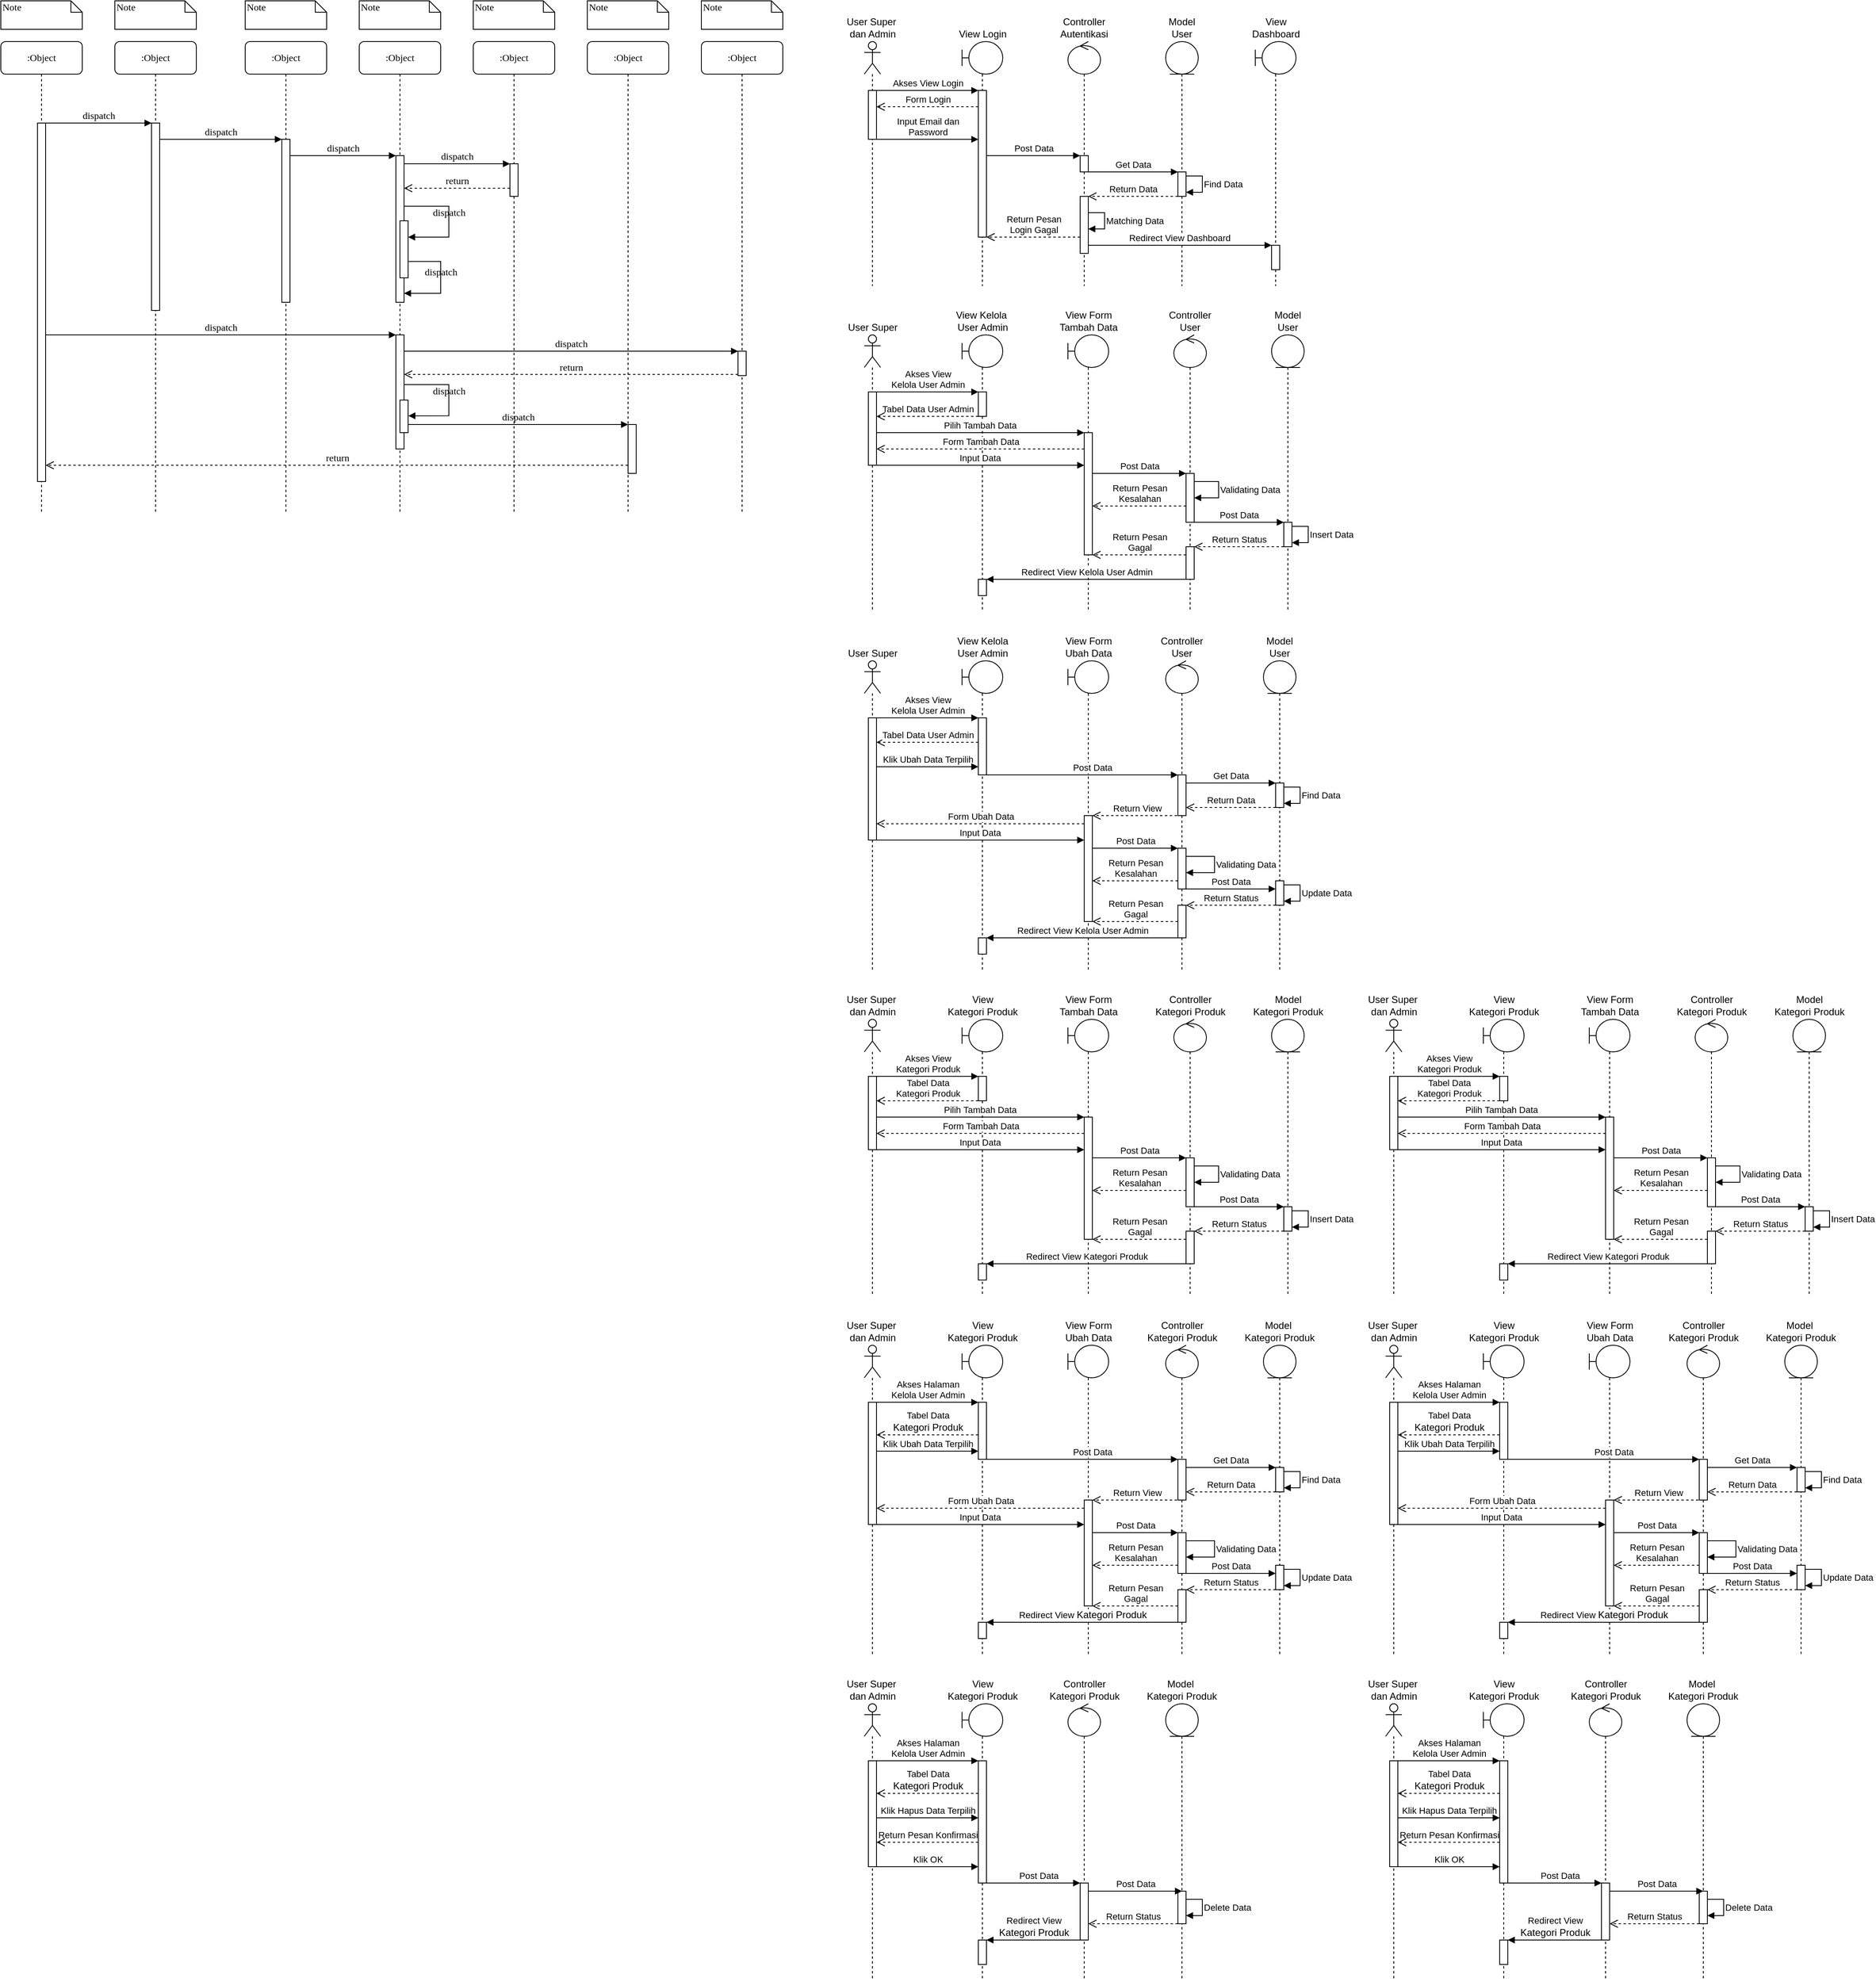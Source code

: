 <mxfile version="24.6.4" type="github">
  <diagram name="Page-1" id="13e1069c-82ec-6db2-03f1-153e76fe0fe0">
    <mxGraphModel dx="3000" dy="1723" grid="1" gridSize="10" guides="1" tooltips="1" connect="1" arrows="1" fold="1" page="1" pageScale="1" pageWidth="1100" pageHeight="850" background="none" math="0" shadow="0">
      <root>
        <mxCell id="0" />
        <mxCell id="1" parent="0" />
        <mxCell id="7baba1c4bc27f4b0-2" value=":Object" style="shape=umlLifeline;perimeter=lifelinePerimeter;whiteSpace=wrap;html=1;container=1;collapsible=0;recursiveResize=0;outlineConnect=0;rounded=1;shadow=0;comic=0;labelBackgroundColor=none;strokeWidth=1;fontFamily=Verdana;fontSize=12;align=center;" parent="1" vertex="1">
          <mxGeometry x="240" y="80" width="100" height="580" as="geometry" />
        </mxCell>
        <mxCell id="7baba1c4bc27f4b0-10" value="" style="html=1;points=[];perimeter=orthogonalPerimeter;rounded=0;shadow=0;comic=0;labelBackgroundColor=none;strokeWidth=1;fontFamily=Verdana;fontSize=12;align=center;" parent="7baba1c4bc27f4b0-2" vertex="1">
          <mxGeometry x="45" y="100" width="10" height="230" as="geometry" />
        </mxCell>
        <mxCell id="7baba1c4bc27f4b0-3" value=":Object" style="shape=umlLifeline;perimeter=lifelinePerimeter;whiteSpace=wrap;html=1;container=1;collapsible=0;recursiveResize=0;outlineConnect=0;rounded=1;shadow=0;comic=0;labelBackgroundColor=none;strokeWidth=1;fontFamily=Verdana;fontSize=12;align=center;" parent="1" vertex="1">
          <mxGeometry x="400" y="80" width="100" height="580" as="geometry" />
        </mxCell>
        <mxCell id="7baba1c4bc27f4b0-13" value="" style="html=1;points=[];perimeter=orthogonalPerimeter;rounded=0;shadow=0;comic=0;labelBackgroundColor=none;strokeWidth=1;fontFamily=Verdana;fontSize=12;align=center;" parent="7baba1c4bc27f4b0-3" vertex="1">
          <mxGeometry x="45" y="120" width="10" height="200" as="geometry" />
        </mxCell>
        <mxCell id="7baba1c4bc27f4b0-4" value=":Object" style="shape=umlLifeline;perimeter=lifelinePerimeter;whiteSpace=wrap;html=1;container=1;collapsible=0;recursiveResize=0;outlineConnect=0;rounded=1;shadow=0;comic=0;labelBackgroundColor=none;strokeWidth=1;fontFamily=Verdana;fontSize=12;align=center;" parent="1" vertex="1">
          <mxGeometry x="540" y="80" width="100" height="580" as="geometry" />
        </mxCell>
        <mxCell id="7baba1c4bc27f4b0-5" value=":Object" style="shape=umlLifeline;perimeter=lifelinePerimeter;whiteSpace=wrap;html=1;container=1;collapsible=0;recursiveResize=0;outlineConnect=0;rounded=1;shadow=0;comic=0;labelBackgroundColor=none;strokeWidth=1;fontFamily=Verdana;fontSize=12;align=center;" parent="1" vertex="1">
          <mxGeometry x="680" y="80" width="100" height="580" as="geometry" />
        </mxCell>
        <mxCell id="7baba1c4bc27f4b0-6" value=":Object" style="shape=umlLifeline;perimeter=lifelinePerimeter;whiteSpace=wrap;html=1;container=1;collapsible=0;recursiveResize=0;outlineConnect=0;rounded=1;shadow=0;comic=0;labelBackgroundColor=none;strokeWidth=1;fontFamily=Verdana;fontSize=12;align=center;" parent="1" vertex="1">
          <mxGeometry x="820" y="80" width="100" height="580" as="geometry" />
        </mxCell>
        <mxCell id="7baba1c4bc27f4b0-7" value=":Object" style="shape=umlLifeline;perimeter=lifelinePerimeter;whiteSpace=wrap;html=1;container=1;collapsible=0;recursiveResize=0;outlineConnect=0;rounded=1;shadow=0;comic=0;labelBackgroundColor=none;strokeWidth=1;fontFamily=Verdana;fontSize=12;align=center;" parent="1" vertex="1">
          <mxGeometry x="960" y="80" width="100" height="580" as="geometry" />
        </mxCell>
        <mxCell id="7baba1c4bc27f4b0-8" value=":Object" style="shape=umlLifeline;perimeter=lifelinePerimeter;whiteSpace=wrap;html=1;container=1;collapsible=0;recursiveResize=0;outlineConnect=0;rounded=1;shadow=0;comic=0;labelBackgroundColor=none;strokeWidth=1;fontFamily=Verdana;fontSize=12;align=center;" parent="1" vertex="1">
          <mxGeometry x="100" y="80" width="100" height="580" as="geometry" />
        </mxCell>
        <mxCell id="7baba1c4bc27f4b0-9" value="" style="html=1;points=[];perimeter=orthogonalPerimeter;rounded=0;shadow=0;comic=0;labelBackgroundColor=none;strokeWidth=1;fontFamily=Verdana;fontSize=12;align=center;" parent="7baba1c4bc27f4b0-8" vertex="1">
          <mxGeometry x="45" y="100" width="10" height="440" as="geometry" />
        </mxCell>
        <mxCell id="7baba1c4bc27f4b0-16" value="" style="html=1;points=[];perimeter=orthogonalPerimeter;rounded=0;shadow=0;comic=0;labelBackgroundColor=none;strokeWidth=1;fontFamily=Verdana;fontSize=12;align=center;" parent="1" vertex="1">
          <mxGeometry x="585" y="220" width="10" height="180" as="geometry" />
        </mxCell>
        <mxCell id="7baba1c4bc27f4b0-17" value="dispatch" style="html=1;verticalAlign=bottom;endArrow=block;labelBackgroundColor=none;fontFamily=Verdana;fontSize=12;edgeStyle=elbowEdgeStyle;elbow=vertical;" parent="1" source="7baba1c4bc27f4b0-13" target="7baba1c4bc27f4b0-16" edge="1">
          <mxGeometry relative="1" as="geometry">
            <mxPoint x="510" y="220" as="sourcePoint" />
            <Array as="points">
              <mxPoint x="460" y="220" />
            </Array>
          </mxGeometry>
        </mxCell>
        <mxCell id="7baba1c4bc27f4b0-19" value="" style="html=1;points=[];perimeter=orthogonalPerimeter;rounded=0;shadow=0;comic=0;labelBackgroundColor=none;strokeWidth=1;fontFamily=Verdana;fontSize=12;align=center;" parent="1" vertex="1">
          <mxGeometry x="725" y="230" width="10" height="40" as="geometry" />
        </mxCell>
        <mxCell id="7baba1c4bc27f4b0-20" value="dispatch" style="html=1;verticalAlign=bottom;endArrow=block;entryX=0;entryY=0;labelBackgroundColor=none;fontFamily=Verdana;fontSize=12;edgeStyle=elbowEdgeStyle;elbow=vertical;" parent="1" source="7baba1c4bc27f4b0-16" target="7baba1c4bc27f4b0-19" edge="1">
          <mxGeometry relative="1" as="geometry">
            <mxPoint x="650" y="230" as="sourcePoint" />
          </mxGeometry>
        </mxCell>
        <mxCell id="7baba1c4bc27f4b0-21" value="return" style="html=1;verticalAlign=bottom;endArrow=open;dashed=1;endSize=8;labelBackgroundColor=none;fontFamily=Verdana;fontSize=12;edgeStyle=elbowEdgeStyle;elbow=vertical;" parent="1" source="7baba1c4bc27f4b0-19" target="7baba1c4bc27f4b0-16" edge="1">
          <mxGeometry relative="1" as="geometry">
            <mxPoint x="650" y="306" as="targetPoint" />
            <Array as="points">
              <mxPoint x="670" y="260" />
              <mxPoint x="700" y="260" />
            </Array>
          </mxGeometry>
        </mxCell>
        <mxCell id="7baba1c4bc27f4b0-22" value="" style="html=1;points=[];perimeter=orthogonalPerimeter;rounded=0;shadow=0;comic=0;labelBackgroundColor=none;strokeWidth=1;fontFamily=Verdana;fontSize=12;align=center;" parent="1" vertex="1">
          <mxGeometry x="585" y="440" width="10" height="140" as="geometry" />
        </mxCell>
        <mxCell id="7baba1c4bc27f4b0-23" value="dispatch" style="html=1;verticalAlign=bottom;endArrow=block;entryX=0;entryY=0;labelBackgroundColor=none;fontFamily=Verdana;fontSize=12;" parent="1" source="7baba1c4bc27f4b0-9" target="7baba1c4bc27f4b0-22" edge="1">
          <mxGeometry relative="1" as="geometry">
            <mxPoint x="510" y="420" as="sourcePoint" />
          </mxGeometry>
        </mxCell>
        <mxCell id="7baba1c4bc27f4b0-25" value="" style="html=1;points=[];perimeter=orthogonalPerimeter;rounded=0;shadow=0;comic=0;labelBackgroundColor=none;strokeColor=#000000;strokeWidth=1;fillColor=#FFFFFF;fontFamily=Verdana;fontSize=12;fontColor=#000000;align=center;" parent="1" vertex="1">
          <mxGeometry x="1005" y="460" width="10" height="30" as="geometry" />
        </mxCell>
        <mxCell id="7baba1c4bc27f4b0-26" value="dispatch" style="html=1;verticalAlign=bottom;endArrow=block;entryX=0;entryY=0;labelBackgroundColor=none;fontFamily=Verdana;fontSize=12;" parent="1" source="7baba1c4bc27f4b0-22" target="7baba1c4bc27f4b0-25" edge="1">
          <mxGeometry relative="1" as="geometry">
            <mxPoint x="930" y="340" as="sourcePoint" />
          </mxGeometry>
        </mxCell>
        <mxCell id="7baba1c4bc27f4b0-27" value="return" style="html=1;verticalAlign=bottom;endArrow=open;dashed=1;endSize=8;exitX=0;exitY=0.95;labelBackgroundColor=none;fontFamily=Verdana;fontSize=12;" parent="1" source="7baba1c4bc27f4b0-25" target="7baba1c4bc27f4b0-22" edge="1">
          <mxGeometry relative="1" as="geometry">
            <mxPoint x="930" y="416" as="targetPoint" />
          </mxGeometry>
        </mxCell>
        <mxCell id="7baba1c4bc27f4b0-28" value="" style="html=1;points=[];perimeter=orthogonalPerimeter;rounded=0;shadow=0;comic=0;labelBackgroundColor=none;strokeWidth=1;fontFamily=Verdana;fontSize=12;align=center;" parent="1" vertex="1">
          <mxGeometry x="870" y="550" width="10" height="60" as="geometry" />
        </mxCell>
        <mxCell id="7baba1c4bc27f4b0-29" value="dispatch" style="html=1;verticalAlign=bottom;endArrow=block;entryX=0;entryY=0;labelBackgroundColor=none;fontFamily=Verdana;fontSize=12;edgeStyle=elbowEdgeStyle;elbow=vertical;" parent="1" source="7baba1c4bc27f4b0-37" target="7baba1c4bc27f4b0-28" edge="1">
          <mxGeometry relative="1" as="geometry">
            <mxPoint x="800" y="550" as="sourcePoint" />
          </mxGeometry>
        </mxCell>
        <mxCell id="7baba1c4bc27f4b0-30" value="return" style="html=1;verticalAlign=bottom;endArrow=open;dashed=1;endSize=8;labelBackgroundColor=none;fontFamily=Verdana;fontSize=12;edgeStyle=elbowEdgeStyle;elbow=vertical;" parent="1" source="7baba1c4bc27f4b0-28" target="7baba1c4bc27f4b0-9" edge="1">
          <mxGeometry relative="1" as="geometry">
            <mxPoint x="800" y="626" as="targetPoint" />
            <Array as="points">
              <mxPoint x="570" y="600" />
            </Array>
          </mxGeometry>
        </mxCell>
        <mxCell id="7baba1c4bc27f4b0-11" value="dispatch" style="html=1;verticalAlign=bottom;endArrow=block;entryX=0;entryY=0;labelBackgroundColor=none;fontFamily=Verdana;fontSize=12;edgeStyle=elbowEdgeStyle;elbow=vertical;" parent="1" source="7baba1c4bc27f4b0-9" target="7baba1c4bc27f4b0-10" edge="1">
          <mxGeometry relative="1" as="geometry">
            <mxPoint x="220" y="190" as="sourcePoint" />
          </mxGeometry>
        </mxCell>
        <mxCell id="7baba1c4bc27f4b0-14" value="dispatch" style="html=1;verticalAlign=bottom;endArrow=block;entryX=0;entryY=0;labelBackgroundColor=none;fontFamily=Verdana;fontSize=12;edgeStyle=elbowEdgeStyle;elbow=vertical;" parent="1" source="7baba1c4bc27f4b0-10" target="7baba1c4bc27f4b0-13" edge="1">
          <mxGeometry relative="1" as="geometry">
            <mxPoint x="370" y="200" as="sourcePoint" />
          </mxGeometry>
        </mxCell>
        <mxCell id="7baba1c4bc27f4b0-34" value="" style="html=1;points=[];perimeter=orthogonalPerimeter;rounded=0;shadow=0;comic=0;labelBackgroundColor=none;strokeWidth=1;fontFamily=Verdana;fontSize=12;align=center;" parent="1" vertex="1">
          <mxGeometry x="590" y="300" width="10" height="70" as="geometry" />
        </mxCell>
        <mxCell id="7baba1c4bc27f4b0-35" value="dispatch" style="html=1;verticalAlign=bottom;endArrow=block;labelBackgroundColor=none;fontFamily=Verdana;fontSize=12;elbow=vertical;edgeStyle=orthogonalEdgeStyle;curved=0;entryX=1;entryY=0.286;entryPerimeter=0;exitX=1.038;exitY=0.345;exitPerimeter=0;rounded=0;" parent="1" source="7baba1c4bc27f4b0-16" target="7baba1c4bc27f4b0-34" edge="1">
          <mxGeometry relative="1" as="geometry">
            <mxPoint x="465" y="230" as="sourcePoint" />
            <mxPoint x="595" y="230" as="targetPoint" />
            <Array as="points">
              <mxPoint x="650" y="282" />
              <mxPoint x="650" y="320" />
            </Array>
          </mxGeometry>
        </mxCell>
        <mxCell id="7baba1c4bc27f4b0-36" value="dispatch" style="html=1;verticalAlign=bottom;endArrow=block;labelBackgroundColor=none;fontFamily=Verdana;fontSize=12;elbow=vertical;edgeStyle=orthogonalEdgeStyle;exitX=1.066;exitY=0.713;exitPerimeter=0;rounded=0;curved=0;" parent="1" source="7baba1c4bc27f4b0-34" edge="1">
          <mxGeometry relative="1" as="geometry">
            <mxPoint x="610.333" y="350" as="sourcePoint" />
            <mxPoint x="595" y="389" as="targetPoint" />
            <Array as="points">
              <mxPoint x="640" y="350" />
              <mxPoint x="640" y="389" />
            </Array>
          </mxGeometry>
        </mxCell>
        <mxCell id="7baba1c4bc27f4b0-37" value="" style="html=1;points=[];perimeter=orthogonalPerimeter;rounded=0;shadow=0;comic=0;labelBackgroundColor=none;strokeWidth=1;fontFamily=Verdana;fontSize=12;align=center;" parent="1" vertex="1">
          <mxGeometry x="590" y="520" width="10" height="40" as="geometry" />
        </mxCell>
        <mxCell id="7baba1c4bc27f4b0-39" value="dispatch" style="html=1;verticalAlign=bottom;endArrow=block;labelBackgroundColor=none;fontFamily=Verdana;fontSize=12;elbow=vertical;edgeStyle=orthogonalEdgeStyle;curved=0;entryX=1;entryY=0.286;entryPerimeter=0;exitX=1.038;exitY=0.345;exitPerimeter=0;rounded=0;" parent="1" edge="1">
          <mxGeometry relative="1" as="geometry">
            <mxPoint x="595.333" y="501" as="sourcePoint" />
            <mxPoint x="600.333" y="539.333" as="targetPoint" />
            <Array as="points">
              <mxPoint x="650" y="501" />
              <mxPoint x="650" y="539" />
            </Array>
          </mxGeometry>
        </mxCell>
        <mxCell id="7baba1c4bc27f4b0-40" value="Note" style="shape=note;whiteSpace=wrap;html=1;size=14;verticalAlign=top;align=left;spacingTop=-6;rounded=0;shadow=0;comic=0;labelBackgroundColor=none;strokeWidth=1;fontFamily=Verdana;fontSize=12" parent="1" vertex="1">
          <mxGeometry x="100" y="30" width="100" height="35" as="geometry" />
        </mxCell>
        <mxCell id="7baba1c4bc27f4b0-41" value="Note" style="shape=note;whiteSpace=wrap;html=1;size=14;verticalAlign=top;align=left;spacingTop=-6;rounded=0;shadow=0;comic=0;labelBackgroundColor=none;strokeWidth=1;fontFamily=Verdana;fontSize=12" parent="1" vertex="1">
          <mxGeometry x="240" y="30" width="100" height="35" as="geometry" />
        </mxCell>
        <mxCell id="7baba1c4bc27f4b0-42" value="Note" style="shape=note;whiteSpace=wrap;html=1;size=14;verticalAlign=top;align=left;spacingTop=-6;rounded=0;shadow=0;comic=0;labelBackgroundColor=none;strokeWidth=1;fontFamily=Verdana;fontSize=12" parent="1" vertex="1">
          <mxGeometry x="400" y="30" width="100" height="35" as="geometry" />
        </mxCell>
        <mxCell id="7baba1c4bc27f4b0-43" value="Note" style="shape=note;whiteSpace=wrap;html=1;size=14;verticalAlign=top;align=left;spacingTop=-6;rounded=0;shadow=0;comic=0;labelBackgroundColor=none;strokeWidth=1;fontFamily=Verdana;fontSize=12" parent="1" vertex="1">
          <mxGeometry x="540" y="30" width="100" height="35" as="geometry" />
        </mxCell>
        <mxCell id="7baba1c4bc27f4b0-44" value="Note" style="shape=note;whiteSpace=wrap;html=1;size=14;verticalAlign=top;align=left;spacingTop=-6;rounded=0;shadow=0;comic=0;labelBackgroundColor=none;strokeWidth=1;fontFamily=Verdana;fontSize=12" parent="1" vertex="1">
          <mxGeometry x="680" y="30" width="100" height="35" as="geometry" />
        </mxCell>
        <mxCell id="7baba1c4bc27f4b0-45" value="Note" style="shape=note;whiteSpace=wrap;html=1;size=14;verticalAlign=top;align=left;spacingTop=-6;rounded=0;shadow=0;comic=0;labelBackgroundColor=none;strokeWidth=1;fontFamily=Verdana;fontSize=12" parent="1" vertex="1">
          <mxGeometry x="820" y="30" width="100" height="35" as="geometry" />
        </mxCell>
        <mxCell id="7baba1c4bc27f4b0-46" value="Note" style="shape=note;whiteSpace=wrap;html=1;size=14;verticalAlign=top;align=left;spacingTop=-6;rounded=0;shadow=0;comic=0;labelBackgroundColor=none;strokeWidth=1;fontFamily=Verdana;fontSize=12" parent="1" vertex="1">
          <mxGeometry x="960" y="30" width="100" height="35" as="geometry" />
        </mxCell>
        <mxCell id="bUuHSahdw5FENGJKF_yK-5" value="User Super&amp;nbsp;&lt;div&gt;dan Admin&lt;/div&gt;" style="shape=umlLifeline;perimeter=lifelinePerimeter;html=1;container=1;dropTarget=0;collapsible=0;recursiveResize=0;outlineConnect=0;portConstraint=eastwest;newEdgeStyle={&quot;curved&quot;:0,&quot;rounded&quot;:0};participant=umlActor;labelPosition=center;verticalLabelPosition=top;align=center;verticalAlign=bottom;" parent="1" vertex="1">
          <mxGeometry x="1160" y="80" width="20" height="300" as="geometry" />
        </mxCell>
        <mxCell id="bUuHSahdw5FENGJKF_yK-9" value="" style="html=1;points=[[0,0,0,0,5],[0,1,0,0,-5],[1,0,0,0,5],[1,1,0,0,-5]];perimeter=orthogonalPerimeter;outlineConnect=0;targetShapes=umlLifeline;portConstraint=eastwest;newEdgeStyle={&quot;curved&quot;:0,&quot;rounded&quot;:0};" parent="bUuHSahdw5FENGJKF_yK-5" vertex="1">
          <mxGeometry x="5" y="60" width="10" height="60" as="geometry" />
        </mxCell>
        <mxCell id="bUuHSahdw5FENGJKF_yK-6" value="View Login" style="shape=umlLifeline;perimeter=lifelinePerimeter;html=1;container=1;dropTarget=0;collapsible=0;recursiveResize=0;outlineConnect=0;portConstraint=eastwest;newEdgeStyle={&quot;curved&quot;:0,&quot;rounded&quot;:0};participant=umlBoundary;labelPosition=center;verticalLabelPosition=top;align=center;verticalAlign=bottom;" parent="1" vertex="1">
          <mxGeometry x="1280" y="80" width="50" height="300" as="geometry" />
        </mxCell>
        <mxCell id="bUuHSahdw5FENGJKF_yK-11" value="" style="html=1;points=[[0,0,0,0,5],[0,1,0,0,-5],[1,0,0,0,5],[1,1,0,0,-5]];perimeter=orthogonalPerimeter;outlineConnect=0;targetShapes=umlLifeline;portConstraint=eastwest;newEdgeStyle={&quot;curved&quot;:0,&quot;rounded&quot;:0};" parent="bUuHSahdw5FENGJKF_yK-6" vertex="1">
          <mxGeometry x="20" y="60" width="10" height="180" as="geometry" />
        </mxCell>
        <mxCell id="bUuHSahdw5FENGJKF_yK-7" value="Model User" style="shape=umlLifeline;perimeter=lifelinePerimeter;whiteSpace=wrap;html=1;container=1;dropTarget=0;collapsible=0;recursiveResize=0;outlineConnect=0;portConstraint=eastwest;newEdgeStyle={&quot;curved&quot;:0,&quot;rounded&quot;:0};participant=umlEntity;labelPosition=center;verticalLabelPosition=top;align=center;verticalAlign=bottom;" parent="1" vertex="1">
          <mxGeometry x="1530" y="80" width="40" height="300" as="geometry" />
        </mxCell>
        <mxCell id="bUuHSahdw5FENGJKF_yK-18" value="" style="html=1;points=[[0,0,0,0,5],[0,1,0,0,-5],[1,0,0,0,5],[1,1,0,0,-5]];perimeter=orthogonalPerimeter;outlineConnect=0;targetShapes=umlLifeline;portConstraint=eastwest;newEdgeStyle={&quot;curved&quot;:0,&quot;rounded&quot;:0};" parent="bUuHSahdw5FENGJKF_yK-7" vertex="1">
          <mxGeometry x="15" y="160" width="10" height="30" as="geometry" />
        </mxCell>
        <mxCell id="bUuHSahdw5FENGJKF_yK-20" value="Find Data" style="html=1;verticalAlign=middle;endArrow=block;curved=0;rounded=0;labelBackgroundColor=none;labelPosition=right;verticalLabelPosition=middle;align=left;" parent="bUuHSahdw5FENGJKF_yK-7" source="bUuHSahdw5FENGJKF_yK-18" target="bUuHSahdw5FENGJKF_yK-18" edge="1">
          <mxGeometry x="-0.003" width="80" relative="1" as="geometry">
            <mxPoint x="20" y="160" as="sourcePoint" />
            <mxPoint x="130" y="160" as="targetPoint" />
            <mxPoint as="offset" />
          </mxGeometry>
        </mxCell>
        <mxCell id="bUuHSahdw5FENGJKF_yK-8" value="Controller Autentikasi" style="shape=umlLifeline;perimeter=lifelinePerimeter;html=1;container=1;dropTarget=0;collapsible=0;recursiveResize=0;outlineConnect=0;portConstraint=eastwest;newEdgeStyle={&quot;curved&quot;:0,&quot;rounded&quot;:0};participant=umlControl;whiteSpace=wrap;labelPosition=center;verticalLabelPosition=top;align=center;verticalAlign=bottom;" parent="1" vertex="1">
          <mxGeometry x="1410" y="80" width="40" height="300" as="geometry" />
        </mxCell>
        <mxCell id="bUuHSahdw5FENGJKF_yK-16" value="" style="html=1;points=[[0,0,0,0,5],[0,1,0,0,-5],[1,0,0,0,5],[1,1,0,0,-5]];perimeter=orthogonalPerimeter;outlineConnect=0;targetShapes=umlLifeline;portConstraint=eastwest;newEdgeStyle={&quot;curved&quot;:0,&quot;rounded&quot;:0};" parent="bUuHSahdw5FENGJKF_yK-8" vertex="1">
          <mxGeometry x="15" y="140" width="10" height="20" as="geometry" />
        </mxCell>
        <mxCell id="bUuHSahdw5FENGJKF_yK-21" value="" style="html=1;points=[[0,0,0,0,5],[0,1,0,0,-5],[1,0,0,0,5],[1,1,0,0,-5]];perimeter=orthogonalPerimeter;outlineConnect=0;targetShapes=umlLifeline;portConstraint=eastwest;newEdgeStyle={&quot;curved&quot;:0,&quot;rounded&quot;:0};" parent="bUuHSahdw5FENGJKF_yK-8" vertex="1">
          <mxGeometry x="15" y="190" width="10" height="70" as="geometry" />
        </mxCell>
        <mxCell id="exqZRgO2Eq1xU3M3Er-l-4" value="Matching Data" style="html=1;verticalAlign=middle;endArrow=block;rounded=0;labelBackgroundColor=none;labelPosition=right;verticalLabelPosition=middle;align=left;edgeStyle=orthogonalEdgeStyle;" edge="1" parent="bUuHSahdw5FENGJKF_yK-8">
          <mxGeometry x="0.143" width="80" relative="1" as="geometry">
            <mxPoint x="25" y="200" as="sourcePoint" />
            <mxPoint x="25" y="230" as="targetPoint" />
            <mxPoint as="offset" />
            <Array as="points">
              <mxPoint x="25" y="210" />
              <mxPoint x="45" y="210" />
              <mxPoint x="45" y="230" />
            </Array>
          </mxGeometry>
        </mxCell>
        <mxCell id="bUuHSahdw5FENGJKF_yK-13" value="Akses View Login" style="html=1;verticalAlign=bottom;endArrow=block;curved=0;rounded=0;labelBackgroundColor=none;labelPosition=center;verticalLabelPosition=top;align=center;" parent="1" target="bUuHSahdw5FENGJKF_yK-11" edge="1">
          <mxGeometry x="-0.003" width="80" relative="1" as="geometry">
            <mxPoint x="1175" y="140" as="sourcePoint" />
            <mxPoint x="1260" y="140" as="targetPoint" />
            <mxPoint as="offset" />
          </mxGeometry>
        </mxCell>
        <mxCell id="bUuHSahdw5FENGJKF_yK-14" value="Form Login" style="html=1;verticalAlign=bottom;endArrow=open;dashed=1;endSize=8;curved=0;rounded=0;" parent="1" edge="1">
          <mxGeometry relative="1" as="geometry">
            <mxPoint x="1300" y="160" as="sourcePoint" />
            <mxPoint x="1175" y="160" as="targetPoint" />
          </mxGeometry>
        </mxCell>
        <mxCell id="bUuHSahdw5FENGJKF_yK-15" value="Input Email dan&lt;div&gt;Password&lt;/div&gt;" style="html=1;verticalAlign=bottom;endArrow=block;curved=0;rounded=0;labelBackgroundColor=none;labelPosition=center;verticalLabelPosition=top;align=center;" parent="1" edge="1">
          <mxGeometry x="-0.003" width="80" relative="1" as="geometry">
            <mxPoint x="1175" y="200" as="sourcePoint" />
            <mxPoint x="1300" y="200" as="targetPoint" />
            <mxPoint as="offset" />
          </mxGeometry>
        </mxCell>
        <mxCell id="bUuHSahdw5FENGJKF_yK-17" value="Post Data" style="html=1;verticalAlign=bottom;endArrow=block;curved=0;rounded=0;labelBackgroundColor=none;labelPosition=center;verticalLabelPosition=top;align=center;" parent="1" source="bUuHSahdw5FENGJKF_yK-11" target="bUuHSahdw5FENGJKF_yK-16" edge="1">
          <mxGeometry x="-0.003" width="80" relative="1" as="geometry">
            <mxPoint x="1300" y="220" as="sourcePoint" />
            <mxPoint x="1425" y="220" as="targetPoint" />
            <mxPoint as="offset" />
            <Array as="points">
              <mxPoint x="1370" y="220" />
            </Array>
          </mxGeometry>
        </mxCell>
        <mxCell id="bUuHSahdw5FENGJKF_yK-19" value="Get Data" style="html=1;verticalAlign=bottom;endArrow=block;curved=0;rounded=0;labelBackgroundColor=none;labelPosition=center;verticalLabelPosition=top;align=center;" parent="1" source="bUuHSahdw5FENGJKF_yK-16" target="bUuHSahdw5FENGJKF_yK-18" edge="1">
          <mxGeometry x="-0.003" width="80" relative="1" as="geometry">
            <mxPoint x="1430" y="240" as="sourcePoint" />
            <mxPoint x="1545" y="240" as="targetPoint" />
            <mxPoint as="offset" />
          </mxGeometry>
        </mxCell>
        <mxCell id="bUuHSahdw5FENGJKF_yK-23" value="Return Data" style="html=1;verticalAlign=bottom;endArrow=open;dashed=1;endSize=8;curved=0;rounded=0;" parent="1" source="bUuHSahdw5FENGJKF_yK-18" target="bUuHSahdw5FENGJKF_yK-21" edge="1">
          <mxGeometry relative="1" as="geometry">
            <mxPoint x="1530" y="300" as="sourcePoint" />
            <mxPoint x="1405" y="300" as="targetPoint" />
          </mxGeometry>
        </mxCell>
        <mxCell id="exqZRgO2Eq1xU3M3Er-l-6" value="Return Pesan&lt;div&gt;Login Gagal&lt;/div&gt;" style="html=1;verticalAlign=bottom;endArrow=open;dashed=1;endSize=8;curved=0;rounded=0;" edge="1" parent="1" source="bUuHSahdw5FENGJKF_yK-21" target="bUuHSahdw5FENGJKF_yK-11">
          <mxGeometry relative="1" as="geometry">
            <mxPoint x="1420" y="330" as="sourcePoint" />
            <mxPoint x="1310" y="330" as="targetPoint" />
            <Array as="points">
              <mxPoint x="1360" y="320" />
            </Array>
          </mxGeometry>
        </mxCell>
        <mxCell id="exqZRgO2Eq1xU3M3Er-l-7" value="View&lt;div&gt;Dashboard&lt;/div&gt;" style="shape=umlLifeline;perimeter=lifelinePerimeter;html=1;container=1;dropTarget=0;collapsible=0;recursiveResize=0;outlineConnect=0;portConstraint=eastwest;newEdgeStyle={&quot;curved&quot;:0,&quot;rounded&quot;:0};participant=umlBoundary;labelPosition=center;verticalLabelPosition=top;align=center;verticalAlign=bottom;" vertex="1" parent="1">
          <mxGeometry x="1640" y="80" width="50" height="300" as="geometry" />
        </mxCell>
        <mxCell id="exqZRgO2Eq1xU3M3Er-l-8" value="" style="html=1;points=[[0,0,0,0,5],[0,1,0,0,-5],[1,0,0,0,5],[1,1,0,0,-5]];perimeter=orthogonalPerimeter;outlineConnect=0;targetShapes=umlLifeline;portConstraint=eastwest;newEdgeStyle={&quot;curved&quot;:0,&quot;rounded&quot;:0};" vertex="1" parent="exqZRgO2Eq1xU3M3Er-l-7">
          <mxGeometry x="20" y="250" width="10" height="30" as="geometry" />
        </mxCell>
        <mxCell id="exqZRgO2Eq1xU3M3Er-l-9" value="Redirect View Dashboard" style="html=1;verticalAlign=bottom;endArrow=block;curved=0;rounded=0;labelBackgroundColor=default;labelPosition=center;verticalLabelPosition=top;align=center;" edge="1" parent="1" source="bUuHSahdw5FENGJKF_yK-21" target="exqZRgO2Eq1xU3M3Er-l-8">
          <mxGeometry x="-0.003" width="80" relative="1" as="geometry">
            <mxPoint x="1445" y="334.76" as="sourcePoint" />
            <mxPoint x="1555" y="334.76" as="targetPoint" />
            <mxPoint as="offset" />
          </mxGeometry>
        </mxCell>
        <mxCell id="exqZRgO2Eq1xU3M3Er-l-10" value="User Super" style="shape=umlLifeline;perimeter=lifelinePerimeter;html=1;container=1;dropTarget=0;collapsible=0;recursiveResize=0;outlineConnect=0;portConstraint=eastwest;newEdgeStyle={&quot;curved&quot;:0,&quot;rounded&quot;:0};participant=umlActor;labelPosition=center;verticalLabelPosition=top;align=center;verticalAlign=bottom;" vertex="1" parent="1">
          <mxGeometry x="1160" y="440" width="20" height="340" as="geometry" />
        </mxCell>
        <mxCell id="exqZRgO2Eq1xU3M3Er-l-11" value="" style="html=1;points=[[0,0,0,0,5],[0,1,0,0,-5],[1,0,0,0,5],[1,1,0,0,-5]];perimeter=orthogonalPerimeter;outlineConnect=0;targetShapes=umlLifeline;portConstraint=eastwest;newEdgeStyle={&quot;curved&quot;:0,&quot;rounded&quot;:0};" vertex="1" parent="exqZRgO2Eq1xU3M3Er-l-10">
          <mxGeometry x="5" y="70" width="10" height="90" as="geometry" />
        </mxCell>
        <mxCell id="exqZRgO2Eq1xU3M3Er-l-12" value="View Form&lt;div&gt;Tambah Data&lt;/div&gt;" style="shape=umlLifeline;perimeter=lifelinePerimeter;html=1;container=1;dropTarget=0;collapsible=0;recursiveResize=0;outlineConnect=0;portConstraint=eastwest;newEdgeStyle={&quot;curved&quot;:0,&quot;rounded&quot;:0};participant=umlBoundary;labelPosition=center;verticalLabelPosition=top;align=center;verticalAlign=bottom;" vertex="1" parent="1">
          <mxGeometry x="1410" y="440" width="50" height="340" as="geometry" />
        </mxCell>
        <mxCell id="exqZRgO2Eq1xU3M3Er-l-13" value="" style="html=1;points=[[0,0,0,0,5],[0,1,0,0,-5],[1,0,0,0,5],[1,1,0,0,-5]];perimeter=orthogonalPerimeter;outlineConnect=0;targetShapes=umlLifeline;portConstraint=eastwest;newEdgeStyle={&quot;curved&quot;:0,&quot;rounded&quot;:0};" vertex="1" parent="exqZRgO2Eq1xU3M3Er-l-12">
          <mxGeometry x="20" y="120" width="10" height="150" as="geometry" />
        </mxCell>
        <mxCell id="exqZRgO2Eq1xU3M3Er-l-14" value="Model User" style="shape=umlLifeline;perimeter=lifelinePerimeter;whiteSpace=wrap;html=1;container=1;dropTarget=0;collapsible=0;recursiveResize=0;outlineConnect=0;portConstraint=eastwest;newEdgeStyle={&quot;curved&quot;:0,&quot;rounded&quot;:0};participant=umlEntity;labelPosition=center;verticalLabelPosition=top;align=center;verticalAlign=bottom;" vertex="1" parent="1">
          <mxGeometry x="1660" y="440" width="40" height="340" as="geometry" />
        </mxCell>
        <mxCell id="exqZRgO2Eq1xU3M3Er-l-15" value="" style="html=1;points=[[0,0,0,0,5],[0,1,0,0,-5],[1,0,0,0,5],[1,1,0,0,-5]];perimeter=orthogonalPerimeter;outlineConnect=0;targetShapes=umlLifeline;portConstraint=eastwest;newEdgeStyle={&quot;curved&quot;:0,&quot;rounded&quot;:0};" vertex="1" parent="exqZRgO2Eq1xU3M3Er-l-14">
          <mxGeometry x="15" y="230" width="10" height="30" as="geometry" />
        </mxCell>
        <mxCell id="exqZRgO2Eq1xU3M3Er-l-17" value="Controller User" style="shape=umlLifeline;perimeter=lifelinePerimeter;html=1;container=1;dropTarget=0;collapsible=0;recursiveResize=0;outlineConnect=0;portConstraint=eastwest;newEdgeStyle={&quot;curved&quot;:0,&quot;rounded&quot;:0};participant=umlControl;whiteSpace=wrap;labelPosition=center;verticalLabelPosition=top;align=center;verticalAlign=bottom;" vertex="1" parent="1">
          <mxGeometry x="1540" y="440" width="40" height="340" as="geometry" />
        </mxCell>
        <mxCell id="exqZRgO2Eq1xU3M3Er-l-18" value="" style="html=1;points=[[0,0,0,0,5],[0,1,0,0,-5],[1,0,0,0,5],[1,1,0,0,-5]];perimeter=orthogonalPerimeter;outlineConnect=0;targetShapes=umlLifeline;portConstraint=eastwest;newEdgeStyle={&quot;curved&quot;:0,&quot;rounded&quot;:0};" vertex="1" parent="exqZRgO2Eq1xU3M3Er-l-17">
          <mxGeometry x="15" y="170" width="10" height="60" as="geometry" />
        </mxCell>
        <mxCell id="exqZRgO2Eq1xU3M3Er-l-19" value="" style="html=1;points=[[0,0,0,0,5],[0,1,0,0,-5],[1,0,0,0,5],[1,1,0,0,-5]];perimeter=orthogonalPerimeter;outlineConnect=0;targetShapes=umlLifeline;portConstraint=eastwest;newEdgeStyle={&quot;curved&quot;:0,&quot;rounded&quot;:0};" vertex="1" parent="exqZRgO2Eq1xU3M3Er-l-17">
          <mxGeometry x="15" y="260" width="10" height="40" as="geometry" />
        </mxCell>
        <mxCell id="exqZRgO2Eq1xU3M3Er-l-41" value="Validating Data" style="html=1;verticalAlign=middle;endArrow=block;rounded=0;labelBackgroundColor=none;labelPosition=right;verticalLabelPosition=middle;align=left;edgeStyle=orthogonalEdgeStyle;" edge="1" parent="exqZRgO2Eq1xU3M3Er-l-17" source="exqZRgO2Eq1xU3M3Er-l-18" target="exqZRgO2Eq1xU3M3Er-l-18">
          <mxGeometry width="80" relative="1" as="geometry">
            <mxPoint x="35" y="150" as="sourcePoint" />
            <mxPoint x="35" y="170" as="targetPoint" />
            <mxPoint as="offset" />
            <Array as="points">
              <mxPoint x="55" y="180" />
              <mxPoint x="55" y="200" />
            </Array>
          </mxGeometry>
        </mxCell>
        <mxCell id="exqZRgO2Eq1xU3M3Er-l-21" value="Akses View&lt;div&gt;Kelola&amp;nbsp;&lt;span style=&quot;background-color: initial;&quot;&gt;User Admin&lt;/span&gt;&lt;/div&gt;" style="html=1;verticalAlign=bottom;endArrow=block;curved=0;rounded=0;labelBackgroundColor=none;labelPosition=center;verticalLabelPosition=top;align=center;" edge="1" parent="1" target="exqZRgO2Eq1xU3M3Er-l-114" source="exqZRgO2Eq1xU3M3Er-l-11">
          <mxGeometry x="-0.003" width="80" relative="1" as="geometry">
            <mxPoint x="1175" y="509.5" as="sourcePoint" />
            <mxPoint x="1270" y="510" as="targetPoint" />
            <mxPoint as="offset" />
            <Array as="points">
              <mxPoint x="1240" y="510" />
            </Array>
          </mxGeometry>
        </mxCell>
        <mxCell id="exqZRgO2Eq1xU3M3Er-l-22" value="Tabel Data User Admin" style="html=1;verticalAlign=bottom;endArrow=open;dashed=1;endSize=8;curved=0;rounded=0;labelBackgroundColor=none;" edge="1" parent="1" source="exqZRgO2Eq1xU3M3Er-l-114" target="exqZRgO2Eq1xU3M3Er-l-11">
          <mxGeometry relative="1" as="geometry">
            <mxPoint x="1300" y="539.72" as="sourcePoint" />
            <mxPoint x="1175" y="539.72" as="targetPoint" />
            <Array as="points">
              <mxPoint x="1240" y="540" />
            </Array>
          </mxGeometry>
        </mxCell>
        <mxCell id="exqZRgO2Eq1xU3M3Er-l-24" value="Post Data" style="html=1;verticalAlign=bottom;endArrow=block;curved=0;rounded=0;labelBackgroundColor=none;labelPosition=center;verticalLabelPosition=top;align=center;" edge="1" parent="1" source="exqZRgO2Eq1xU3M3Er-l-13" target="exqZRgO2Eq1xU3M3Er-l-18">
          <mxGeometry x="-0.003" width="80" relative="1" as="geometry">
            <mxPoint x="1430" y="580" as="sourcePoint" />
            <mxPoint x="1555" y="580" as="targetPoint" />
            <mxPoint as="offset" />
            <Array as="points">
              <mxPoint x="1500" y="610" />
            </Array>
          </mxGeometry>
        </mxCell>
        <mxCell id="exqZRgO2Eq1xU3M3Er-l-25" value="Post Data" style="html=1;verticalAlign=bottom;endArrow=block;curved=0;rounded=0;labelBackgroundColor=none;labelPosition=center;verticalLabelPosition=top;align=center;" edge="1" parent="1" source="exqZRgO2Eq1xU3M3Er-l-18" target="exqZRgO2Eq1xU3M3Er-l-15">
          <mxGeometry x="-0.003" width="80" relative="1" as="geometry">
            <mxPoint x="1560" y="600" as="sourcePoint" />
            <mxPoint x="1675" y="600" as="targetPoint" />
            <mxPoint as="offset" />
            <Array as="points">
              <mxPoint x="1590" y="670" />
            </Array>
          </mxGeometry>
        </mxCell>
        <mxCell id="exqZRgO2Eq1xU3M3Er-l-26" value="Return Status" style="html=1;verticalAlign=bottom;endArrow=open;dashed=1;endSize=8;curved=0;rounded=0;" edge="1" parent="1" source="exqZRgO2Eq1xU3M3Er-l-15" target="exqZRgO2Eq1xU3M3Er-l-19">
          <mxGeometry relative="1" as="geometry">
            <mxPoint x="1660" y="660" as="sourcePoint" />
            <mxPoint x="1535" y="660" as="targetPoint" />
            <Array as="points" />
          </mxGeometry>
        </mxCell>
        <mxCell id="exqZRgO2Eq1xU3M3Er-l-27" value="Return Pesan&lt;div&gt;Gagal&lt;/div&gt;" style="html=1;verticalAlign=bottom;endArrow=open;dashed=1;endSize=8;curved=0;rounded=0;" edge="1" parent="1" source="exqZRgO2Eq1xU3M3Er-l-19" target="exqZRgO2Eq1xU3M3Er-l-13">
          <mxGeometry relative="1" as="geometry">
            <mxPoint x="1550" y="690" as="sourcePoint" />
            <mxPoint x="1440" y="690" as="targetPoint" />
            <Array as="points">
              <mxPoint x="1490" y="710" />
            </Array>
          </mxGeometry>
        </mxCell>
        <mxCell id="exqZRgO2Eq1xU3M3Er-l-28" value="View&amp;nbsp;&lt;span style=&quot;background-color: initial;&quot;&gt;Kelola&amp;nbsp;&lt;/span&gt;&lt;div&gt;User Admin&lt;/div&gt;" style="shape=umlLifeline;perimeter=lifelinePerimeter;html=1;container=1;dropTarget=0;collapsible=0;recursiveResize=0;outlineConnect=0;portConstraint=eastwest;newEdgeStyle={&quot;curved&quot;:0,&quot;rounded&quot;:0};participant=umlBoundary;labelPosition=center;verticalLabelPosition=top;align=center;verticalAlign=bottom;" vertex="1" parent="1">
          <mxGeometry x="1280" y="440" width="50" height="340" as="geometry" />
        </mxCell>
        <mxCell id="exqZRgO2Eq1xU3M3Er-l-29" value="" style="html=1;points=[[0,0,0,0,5],[0,1,0,0,-5],[1,0,0,0,5],[1,1,0,0,-5]];perimeter=orthogonalPerimeter;outlineConnect=0;targetShapes=umlLifeline;portConstraint=eastwest;newEdgeStyle={&quot;curved&quot;:0,&quot;rounded&quot;:0};" vertex="1" parent="exqZRgO2Eq1xU3M3Er-l-28">
          <mxGeometry x="20" y="300" width="10" height="20" as="geometry" />
        </mxCell>
        <mxCell id="exqZRgO2Eq1xU3M3Er-l-16" value="Insert Data" style="html=1;verticalAlign=middle;endArrow=block;rounded=0;labelBackgroundColor=none;labelPosition=right;verticalLabelPosition=middle;align=left;edgeStyle=orthogonalEdgeStyle;" edge="1" parent="1" source="exqZRgO2Eq1xU3M3Er-l-15" target="exqZRgO2Eq1xU3M3Er-l-15">
          <mxGeometry x="-0.003" width="80" relative="1" as="geometry">
            <mxPoint x="1680" y="600" as="sourcePoint" />
            <mxPoint x="1790" y="600" as="targetPoint" />
            <mxPoint as="offset" />
          </mxGeometry>
        </mxCell>
        <mxCell id="exqZRgO2Eq1xU3M3Er-l-42" value="Return Pesan&lt;div&gt;Kesalahan&lt;/div&gt;" style="html=1;verticalAlign=bottom;endArrow=open;dashed=1;endSize=8;curved=0;rounded=0;" edge="1" parent="1" source="exqZRgO2Eq1xU3M3Er-l-18" target="exqZRgO2Eq1xU3M3Er-l-13">
          <mxGeometry relative="1" as="geometry">
            <mxPoint x="1555" y="620" as="sourcePoint" />
            <mxPoint x="1440" y="620" as="targetPoint" />
            <Array as="points">
              <mxPoint x="1500" y="650" />
            </Array>
          </mxGeometry>
        </mxCell>
        <mxCell id="exqZRgO2Eq1xU3M3Er-l-43" value="User Super" style="shape=umlLifeline;perimeter=lifelinePerimeter;html=1;container=1;dropTarget=0;collapsible=0;recursiveResize=0;outlineConnect=0;portConstraint=eastwest;newEdgeStyle={&quot;curved&quot;:0,&quot;rounded&quot;:0};participant=umlActor;labelPosition=center;verticalLabelPosition=top;align=center;verticalAlign=bottom;" vertex="1" parent="1">
          <mxGeometry x="1160" y="840" width="20" height="380" as="geometry" />
        </mxCell>
        <mxCell id="exqZRgO2Eq1xU3M3Er-l-44" value="" style="html=1;points=[[0,0,0,0,5],[0,1,0,0,-5],[1,0,0,0,5],[1,1,0,0,-5]];perimeter=orthogonalPerimeter;outlineConnect=0;targetShapes=umlLifeline;portConstraint=eastwest;newEdgeStyle={&quot;curved&quot;:0,&quot;rounded&quot;:0};" vertex="1" parent="exqZRgO2Eq1xU3M3Er-l-43">
          <mxGeometry x="5" y="70" width="10" height="150" as="geometry" />
        </mxCell>
        <mxCell id="exqZRgO2Eq1xU3M3Er-l-45" value="View&amp;nbsp;&lt;span style=&quot;background-color: initial;&quot;&gt;Kelola&lt;/span&gt;&lt;div&gt;&lt;span style=&quot;background-color: initial;&quot;&gt;User Admin&lt;/span&gt;&lt;/div&gt;" style="shape=umlLifeline;perimeter=lifelinePerimeter;html=1;container=1;dropTarget=0;collapsible=0;recursiveResize=0;outlineConnect=0;portConstraint=eastwest;newEdgeStyle={&quot;curved&quot;:0,&quot;rounded&quot;:0};participant=umlBoundary;labelPosition=center;verticalLabelPosition=top;align=center;verticalAlign=bottom;" vertex="1" parent="1">
          <mxGeometry x="1280" y="840" width="50" height="380" as="geometry" />
        </mxCell>
        <mxCell id="exqZRgO2Eq1xU3M3Er-l-46" value="" style="html=1;points=[[0,0,0,0,5],[0,1,0,0,-5],[1,0,0,0,5],[1,1,0,0,-5]];perimeter=orthogonalPerimeter;outlineConnect=0;targetShapes=umlLifeline;portConstraint=eastwest;newEdgeStyle={&quot;curved&quot;:0,&quot;rounded&quot;:0};" vertex="1" parent="exqZRgO2Eq1xU3M3Er-l-45">
          <mxGeometry x="20" y="70" width="10" height="70" as="geometry" />
        </mxCell>
        <mxCell id="exqZRgO2Eq1xU3M3Er-l-113" value="" style="html=1;points=[[0,0,0,0,5],[0,1,0,0,-5],[1,0,0,0,5],[1,1,0,0,-5]];perimeter=orthogonalPerimeter;outlineConnect=0;targetShapes=umlLifeline;portConstraint=eastwest;newEdgeStyle={&quot;curved&quot;:0,&quot;rounded&quot;:0};" vertex="1" parent="exqZRgO2Eq1xU3M3Er-l-45">
          <mxGeometry x="20" y="340" width="10" height="20" as="geometry" />
        </mxCell>
        <mxCell id="exqZRgO2Eq1xU3M3Er-l-47" value="Model User" style="shape=umlLifeline;perimeter=lifelinePerimeter;whiteSpace=wrap;html=1;container=1;dropTarget=0;collapsible=0;recursiveResize=0;outlineConnect=0;portConstraint=eastwest;newEdgeStyle={&quot;curved&quot;:0,&quot;rounded&quot;:0};participant=umlEntity;labelPosition=center;verticalLabelPosition=top;align=center;verticalAlign=bottom;" vertex="1" parent="1">
          <mxGeometry x="1650" y="840" width="40" height="380" as="geometry" />
        </mxCell>
        <mxCell id="exqZRgO2Eq1xU3M3Er-l-48" value="" style="html=1;points=[[0,0,0,0,5],[0,1,0,0,-5],[1,0,0,0,5],[1,1,0,0,-5]];perimeter=orthogonalPerimeter;outlineConnect=0;targetShapes=umlLifeline;portConstraint=eastwest;newEdgeStyle={&quot;curved&quot;:0,&quot;rounded&quot;:0};" vertex="1" parent="exqZRgO2Eq1xU3M3Er-l-47">
          <mxGeometry x="15" y="150" width="10" height="30" as="geometry" />
        </mxCell>
        <mxCell id="exqZRgO2Eq1xU3M3Er-l-72" value="" style="html=1;points=[[0,0,0,0,5],[0,1,0,0,-5],[1,0,0,0,5],[1,1,0,0,-5]];perimeter=orthogonalPerimeter;outlineConnect=0;targetShapes=umlLifeline;portConstraint=eastwest;newEdgeStyle={&quot;curved&quot;:0,&quot;rounded&quot;:0};" vertex="1" parent="exqZRgO2Eq1xU3M3Er-l-47">
          <mxGeometry x="15" y="270" width="10" height="30" as="geometry" />
        </mxCell>
        <mxCell id="exqZRgO2Eq1xU3M3Er-l-75" value="Update Data" style="html=1;verticalAlign=middle;endArrow=block;rounded=0;labelBackgroundColor=none;labelPosition=right;verticalLabelPosition=middle;align=left;edgeStyle=orthogonalEdgeStyle;" edge="1" parent="exqZRgO2Eq1xU3M3Er-l-47" source="exqZRgO2Eq1xU3M3Er-l-72" target="exqZRgO2Eq1xU3M3Er-l-72">
          <mxGeometry x="-0.003" width="80" relative="1" as="geometry">
            <mxPoint x="-100" y="249.43" as="sourcePoint" />
            <mxPoint x="10" y="249.43" as="targetPoint" />
            <mxPoint as="offset" />
          </mxGeometry>
        </mxCell>
        <mxCell id="exqZRgO2Eq1xU3M3Er-l-49" value="Controller User" style="shape=umlLifeline;perimeter=lifelinePerimeter;html=1;container=1;dropTarget=0;collapsible=0;recursiveResize=0;outlineConnect=0;portConstraint=eastwest;newEdgeStyle={&quot;curved&quot;:0,&quot;rounded&quot;:0};participant=umlControl;whiteSpace=wrap;labelPosition=center;verticalLabelPosition=top;align=center;verticalAlign=bottom;" vertex="1" parent="1">
          <mxGeometry x="1530" y="840" width="40" height="380" as="geometry" />
        </mxCell>
        <mxCell id="exqZRgO2Eq1xU3M3Er-l-50" value="" style="html=1;points=[[0,0,0,0,5],[0,1,0,0,-5],[1,0,0,0,5],[1,1,0,0,-5]];perimeter=orthogonalPerimeter;outlineConnect=0;targetShapes=umlLifeline;portConstraint=eastwest;newEdgeStyle={&quot;curved&quot;:0,&quot;rounded&quot;:0};" vertex="1" parent="exqZRgO2Eq1xU3M3Er-l-49">
          <mxGeometry x="15" y="140" width="10" height="50" as="geometry" />
        </mxCell>
        <mxCell id="exqZRgO2Eq1xU3M3Er-l-51" value="" style="html=1;points=[[0,0,0,0,5],[0,1,0,0,-5],[1,0,0,0,5],[1,1,0,0,-5]];perimeter=orthogonalPerimeter;outlineConnect=0;targetShapes=umlLifeline;portConstraint=eastwest;newEdgeStyle={&quot;curved&quot;:0,&quot;rounded&quot;:0};" vertex="1" parent="exqZRgO2Eq1xU3M3Er-l-49">
          <mxGeometry x="15" y="230" width="10" height="50" as="geometry" />
        </mxCell>
        <mxCell id="exqZRgO2Eq1xU3M3Er-l-76" value="" style="html=1;points=[[0,0,0,0,5],[0,1,0,0,-5],[1,0,0,0,5],[1,1,0,0,-5]];perimeter=orthogonalPerimeter;outlineConnect=0;targetShapes=umlLifeline;portConstraint=eastwest;newEdgeStyle={&quot;curved&quot;:0,&quot;rounded&quot;:0};" vertex="1" parent="exqZRgO2Eq1xU3M3Er-l-49">
          <mxGeometry x="15" y="300" width="10" height="40" as="geometry" />
        </mxCell>
        <mxCell id="exqZRgO2Eq1xU3M3Er-l-77" value="Validating Data" style="html=1;verticalAlign=middle;endArrow=block;rounded=0;labelBackgroundColor=none;labelPosition=right;verticalLabelPosition=middle;align=left;edgeStyle=orthogonalEdgeStyle;" edge="1" parent="exqZRgO2Eq1xU3M3Er-l-49" source="exqZRgO2Eq1xU3M3Er-l-51" target="exqZRgO2Eq1xU3M3Er-l-51">
          <mxGeometry width="80" relative="1" as="geometry">
            <mxPoint x="30" y="230" as="sourcePoint" />
            <mxPoint x="30" y="250" as="targetPoint" />
            <mxPoint as="offset" />
            <Array as="points">
              <mxPoint x="60" y="240" />
              <mxPoint x="60" y="260" />
            </Array>
          </mxGeometry>
        </mxCell>
        <mxCell id="exqZRgO2Eq1xU3M3Er-l-53" value="Akses View&lt;div&gt;&lt;span style=&quot;background-color: initial;&quot;&gt;Kelola&amp;nbsp;&lt;/span&gt;&lt;span style=&quot;background-color: initial;&quot;&gt;User Admin&lt;/span&gt;&lt;/div&gt;" style="html=1;verticalAlign=bottom;endArrow=block;curved=0;rounded=0;labelBackgroundColor=none;labelPosition=center;verticalLabelPosition=top;align=center;" edge="1" parent="1" source="exqZRgO2Eq1xU3M3Er-l-44" target="exqZRgO2Eq1xU3M3Er-l-46">
          <mxGeometry x="-0.003" width="80" relative="1" as="geometry">
            <mxPoint x="1175" y="909.5" as="sourcePoint" />
            <mxPoint x="1300" y="909.5" as="targetPoint" />
            <mxPoint as="offset" />
            <Array as="points">
              <mxPoint x="1240" y="910" />
            </Array>
          </mxGeometry>
        </mxCell>
        <mxCell id="exqZRgO2Eq1xU3M3Er-l-54" value="Tabel Data User Admin" style="html=1;verticalAlign=bottom;endArrow=open;dashed=1;endSize=8;curved=0;rounded=0;" edge="1" parent="1" source="exqZRgO2Eq1xU3M3Er-l-46" target="exqZRgO2Eq1xU3M3Er-l-44">
          <mxGeometry relative="1" as="geometry">
            <mxPoint x="1300" y="930" as="sourcePoint" />
            <mxPoint x="1175" y="930" as="targetPoint" />
            <Array as="points">
              <mxPoint x="1240" y="940" />
            </Array>
          </mxGeometry>
        </mxCell>
        <mxCell id="exqZRgO2Eq1xU3M3Er-l-55" value="Klik Ubah Data Terpilih" style="html=1;verticalAlign=bottom;endArrow=block;curved=0;rounded=0;labelBackgroundColor=none;labelPosition=center;verticalLabelPosition=top;align=center;" edge="1" parent="1" source="exqZRgO2Eq1xU3M3Er-l-44" target="exqZRgO2Eq1xU3M3Er-l-46">
          <mxGeometry x="-0.003" width="80" relative="1" as="geometry">
            <mxPoint x="1175" y="970" as="sourcePoint" />
            <mxPoint x="1300" y="970" as="targetPoint" />
            <mxPoint as="offset" />
            <Array as="points">
              <mxPoint x="1240" y="970" />
            </Array>
          </mxGeometry>
        </mxCell>
        <mxCell id="exqZRgO2Eq1xU3M3Er-l-57" value="Get Data" style="html=1;verticalAlign=bottom;endArrow=block;curved=0;rounded=0;labelBackgroundColor=none;labelPosition=center;verticalLabelPosition=top;align=center;" edge="1" parent="1" source="exqZRgO2Eq1xU3M3Er-l-50" target="exqZRgO2Eq1xU3M3Er-l-48">
          <mxGeometry x="-0.003" width="80" relative="1" as="geometry">
            <mxPoint x="1430" y="1000" as="sourcePoint" />
            <mxPoint x="1545" y="1000" as="targetPoint" />
            <mxPoint as="offset" />
            <Array as="points">
              <mxPoint x="1600" y="990" />
            </Array>
          </mxGeometry>
        </mxCell>
        <mxCell id="exqZRgO2Eq1xU3M3Er-l-58" value="Return Data" style="html=1;verticalAlign=bottom;endArrow=open;dashed=1;endSize=8;curved=0;rounded=0;" edge="1" parent="1" source="exqZRgO2Eq1xU3M3Er-l-48" target="exqZRgO2Eq1xU3M3Er-l-50">
          <mxGeometry relative="1" as="geometry">
            <mxPoint x="1530" y="1060" as="sourcePoint" />
            <mxPoint x="1405" y="1060" as="targetPoint" />
            <Array as="points">
              <mxPoint x="1610" y="1020" />
            </Array>
          </mxGeometry>
        </mxCell>
        <mxCell id="exqZRgO2Eq1xU3M3Er-l-59" value="Return Pesan&lt;div&gt;Kesalahan&lt;/div&gt;" style="html=1;verticalAlign=bottom;endArrow=open;dashed=1;endSize=8;curved=0;rounded=0;" edge="1" parent="1" source="exqZRgO2Eq1xU3M3Er-l-51" target="exqZRgO2Eq1xU3M3Er-l-68">
          <mxGeometry relative="1" as="geometry">
            <mxPoint x="1420" y="1090" as="sourcePoint" />
            <mxPoint x="1310" y="1090" as="targetPoint" />
            <Array as="points">
              <mxPoint x="1490" y="1110" />
            </Array>
          </mxGeometry>
        </mxCell>
        <mxCell id="exqZRgO2Eq1xU3M3Er-l-63" value="Find Data" style="html=1;verticalAlign=middle;endArrow=block;rounded=0;labelBackgroundColor=none;labelPosition=right;verticalLabelPosition=middle;align=left;edgeStyle=orthogonalEdgeStyle;" edge="1" parent="1" source="exqZRgO2Eq1xU3M3Er-l-48" target="exqZRgO2Eq1xU3M3Er-l-48">
          <mxGeometry x="-0.003" width="80" relative="1" as="geometry">
            <mxPoint x="1550" y="1000" as="sourcePoint" />
            <mxPoint x="1660" y="1000" as="targetPoint" />
            <mxPoint as="offset" />
          </mxGeometry>
        </mxCell>
        <mxCell id="exqZRgO2Eq1xU3M3Er-l-65" value="View Form&lt;div&gt;Ubah Data&lt;/div&gt;" style="shape=umlLifeline;perimeter=lifelinePerimeter;html=1;container=1;dropTarget=0;collapsible=0;recursiveResize=0;outlineConnect=0;portConstraint=eastwest;newEdgeStyle={&quot;curved&quot;:0,&quot;rounded&quot;:0};participant=umlBoundary;labelPosition=center;verticalLabelPosition=top;align=center;verticalAlign=bottom;" vertex="1" parent="1">
          <mxGeometry x="1410" y="840" width="50" height="380" as="geometry" />
        </mxCell>
        <mxCell id="exqZRgO2Eq1xU3M3Er-l-68" value="" style="html=1;points=[[0,0,0,0,5],[0,1,0,0,-5],[1,0,0,0,5],[1,1,0,0,-5]];perimeter=orthogonalPerimeter;outlineConnect=0;targetShapes=umlLifeline;portConstraint=eastwest;newEdgeStyle={&quot;curved&quot;:0,&quot;rounded&quot;:0};" vertex="1" parent="exqZRgO2Eq1xU3M3Er-l-65">
          <mxGeometry x="20" y="190" width="10" height="130" as="geometry" />
        </mxCell>
        <mxCell id="exqZRgO2Eq1xU3M3Er-l-67" value="Return View" style="html=1;verticalAlign=bottom;endArrow=open;dashed=1;endSize=8;curved=0;rounded=0;" edge="1" parent="1">
          <mxGeometry relative="1" as="geometry">
            <mxPoint x="1550" y="1030" as="sourcePoint" />
            <mxPoint x="1440" y="1030" as="targetPoint" />
            <Array as="points">
              <mxPoint x="1495" y="1030" />
            </Array>
          </mxGeometry>
        </mxCell>
        <mxCell id="exqZRgO2Eq1xU3M3Er-l-69" value="Input Data" style="html=1;verticalAlign=bottom;endArrow=block;curved=0;rounded=0;labelBackgroundColor=default;labelPosition=center;verticalLabelPosition=top;align=center;" edge="1" parent="1" source="exqZRgO2Eq1xU3M3Er-l-44" target="exqZRgO2Eq1xU3M3Er-l-68">
          <mxGeometry x="-0.003" width="80" relative="1" as="geometry">
            <mxPoint x="1170" y="1070" as="sourcePoint" />
            <mxPoint x="1295" y="1070" as="targetPoint" />
            <mxPoint as="offset" />
            <Array as="points">
              <mxPoint x="1280" y="1060" />
            </Array>
          </mxGeometry>
        </mxCell>
        <mxCell id="exqZRgO2Eq1xU3M3Er-l-70" value="Form Ubah Data" style="html=1;verticalAlign=bottom;endArrow=open;dashed=1;endSize=8;curved=0;rounded=0;" edge="1" parent="1" source="exqZRgO2Eq1xU3M3Er-l-68" target="exqZRgO2Eq1xU3M3Er-l-44">
          <mxGeometry relative="1" as="geometry">
            <mxPoint x="1350" y="1020" as="sourcePoint" />
            <mxPoint x="1240" y="1020" as="targetPoint" />
            <Array as="points">
              <mxPoint x="1295" y="1040" />
            </Array>
          </mxGeometry>
        </mxCell>
        <mxCell id="exqZRgO2Eq1xU3M3Er-l-71" value="Post Data" style="html=1;verticalAlign=bottom;endArrow=block;curved=0;rounded=0;labelBackgroundColor=none;labelPosition=center;verticalLabelPosition=top;align=center;" edge="1" parent="1" source="exqZRgO2Eq1xU3M3Er-l-68" target="exqZRgO2Eq1xU3M3Er-l-51">
          <mxGeometry x="-0.003" width="80" relative="1" as="geometry">
            <mxPoint x="1320" y="990" as="sourcePoint" />
            <mxPoint x="1555" y="990" as="targetPoint" />
            <mxPoint as="offset" />
            <Array as="points">
              <mxPoint x="1480" y="1070" />
            </Array>
          </mxGeometry>
        </mxCell>
        <mxCell id="exqZRgO2Eq1xU3M3Er-l-73" value="Post Data" style="html=1;verticalAlign=bottom;endArrow=block;curved=0;rounded=0;labelBackgroundColor=none;labelPosition=center;verticalLabelPosition=top;align=center;" edge="1" parent="1" target="exqZRgO2Eq1xU3M3Er-l-72" source="exqZRgO2Eq1xU3M3Er-l-51">
          <mxGeometry x="-0.003" width="80" relative="1" as="geometry">
            <mxPoint x="1555" y="1079.43" as="sourcePoint" />
            <mxPoint x="1545" y="1089.43" as="targetPoint" />
            <mxPoint as="offset" />
            <Array as="points">
              <mxPoint x="1600" y="1120" />
            </Array>
          </mxGeometry>
        </mxCell>
        <mxCell id="exqZRgO2Eq1xU3M3Er-l-74" value="Return Status" style="html=1;verticalAlign=bottom;endArrow=open;dashed=1;endSize=8;curved=0;rounded=0;" edge="1" parent="1" source="exqZRgO2Eq1xU3M3Er-l-72" target="exqZRgO2Eq1xU3M3Er-l-76">
          <mxGeometry relative="1" as="geometry">
            <mxPoint x="1530" y="1149.43" as="sourcePoint" />
            <mxPoint x="1555" y="1109.43" as="targetPoint" />
            <Array as="points" />
          </mxGeometry>
        </mxCell>
        <mxCell id="exqZRgO2Eq1xU3M3Er-l-79" value="Return Pesan&lt;div&gt;Gagal&lt;/div&gt;" style="html=1;verticalAlign=bottom;endArrow=open;dashed=1;endSize=8;curved=0;rounded=0;" edge="1" parent="1" source="exqZRgO2Eq1xU3M3Er-l-76" target="exqZRgO2Eq1xU3M3Er-l-68">
          <mxGeometry relative="1" as="geometry">
            <mxPoint x="1545" y="1160" as="sourcePoint" />
            <mxPoint x="1440" y="1160" as="targetPoint" />
            <Array as="points">
              <mxPoint x="1490" y="1160" />
            </Array>
          </mxGeometry>
        </mxCell>
        <mxCell id="exqZRgO2Eq1xU3M3Er-l-62" value="Redirect View Kelola User Admin" style="html=1;verticalAlign=bottom;endArrow=block;curved=0;rounded=0;labelBackgroundColor=default;labelPosition=center;verticalLabelPosition=top;align=center;" edge="1" parent="1" source="exqZRgO2Eq1xU3M3Er-l-76" target="exqZRgO2Eq1xU3M3Er-l-113">
          <mxGeometry x="-0.003" width="80" relative="1" as="geometry">
            <mxPoint x="1445" y="1094.76" as="sourcePoint" />
            <mxPoint x="1380" y="1190" as="targetPoint" />
            <mxPoint as="offset" />
            <Array as="points" />
          </mxGeometry>
        </mxCell>
        <mxCell id="exqZRgO2Eq1xU3M3Er-l-56" value="Post Data" style="html=1;verticalAlign=bottom;endArrow=block;curved=0;rounded=0;labelBackgroundColor=default;labelPosition=center;verticalLabelPosition=top;align=center;" edge="1" parent="1" source="exqZRgO2Eq1xU3M3Er-l-46" target="exqZRgO2Eq1xU3M3Er-l-50">
          <mxGeometry x="0.106" width="80" relative="1" as="geometry">
            <mxPoint x="1300" y="980" as="sourcePoint" />
            <mxPoint x="1425" y="980" as="targetPoint" />
            <mxPoint as="offset" />
            <Array as="points">
              <mxPoint x="1370" y="980" />
            </Array>
          </mxGeometry>
        </mxCell>
        <mxCell id="exqZRgO2Eq1xU3M3Er-l-114" value="" style="html=1;points=[[0,0,0,0,5],[0,1,0,0,-5],[1,0,0,0,5],[1,1,0,0,-5]];perimeter=orthogonalPerimeter;outlineConnect=0;targetShapes=umlLifeline;portConstraint=eastwest;newEdgeStyle={&quot;curved&quot;:0,&quot;rounded&quot;:0};" vertex="1" parent="1">
          <mxGeometry x="1300" y="510" width="10" height="30" as="geometry" />
        </mxCell>
        <mxCell id="exqZRgO2Eq1xU3M3Er-l-23" value="Pilih&amp;nbsp;&lt;span style=&quot;&quot;&gt;Tambah Data&lt;/span&gt;" style="html=1;verticalAlign=bottom;endArrow=block;curved=0;rounded=0;labelBackgroundColor=default;labelPosition=center;verticalLabelPosition=top;align=center;" edge="1" parent="1" source="exqZRgO2Eq1xU3M3Er-l-11" target="exqZRgO2Eq1xU3M3Er-l-13">
          <mxGeometry x="-0.003" width="80" relative="1" as="geometry">
            <mxPoint x="1170" y="560" as="sourcePoint" />
            <mxPoint x="1425" y="560" as="targetPoint" />
            <mxPoint as="offset" />
            <Array as="points">
              <mxPoint x="1280" y="560" />
            </Array>
          </mxGeometry>
        </mxCell>
        <mxCell id="exqZRgO2Eq1xU3M3Er-l-117" value="Form Tambah Data" style="html=1;verticalAlign=bottom;endArrow=open;dashed=1;endSize=8;curved=0;rounded=0;labelBackgroundColor=default;" edge="1" parent="1" source="exqZRgO2Eq1xU3M3Er-l-13" target="exqZRgO2Eq1xU3M3Er-l-11">
          <mxGeometry relative="1" as="geometry">
            <mxPoint x="1355" y="589.72" as="sourcePoint" />
            <mxPoint x="1230" y="589.72" as="targetPoint" />
            <Array as="points">
              <mxPoint x="1295" y="580" />
            </Array>
          </mxGeometry>
        </mxCell>
        <mxCell id="exqZRgO2Eq1xU3M3Er-l-118" value="&lt;span style=&quot;&quot;&gt;Input Data&lt;/span&gt;" style="html=1;verticalAlign=bottom;endArrow=block;curved=0;rounded=0;labelBackgroundColor=default;labelPosition=center;verticalLabelPosition=top;align=center;" edge="1" parent="1" source="exqZRgO2Eq1xU3M3Er-l-11" target="exqZRgO2Eq1xU3M3Er-l-13">
          <mxGeometry x="-0.003" width="80" relative="1" as="geometry">
            <mxPoint x="1185" y="570" as="sourcePoint" />
            <mxPoint x="1440" y="570" as="targetPoint" />
            <mxPoint as="offset" />
            <Array as="points">
              <mxPoint x="1290" y="600" />
            </Array>
          </mxGeometry>
        </mxCell>
        <mxCell id="exqZRgO2Eq1xU3M3Er-l-30" value="Redirect View Kelola User Admin" style="html=1;verticalAlign=bottom;endArrow=block;curved=0;rounded=0;labelBackgroundColor=default;labelPosition=center;verticalLabelPosition=top;align=center;" edge="1" parent="1" source="exqZRgO2Eq1xU3M3Er-l-19" target="exqZRgO2Eq1xU3M3Er-l-29">
          <mxGeometry x="-0.003" width="80" relative="1" as="geometry">
            <mxPoint x="1575" y="694.76" as="sourcePoint" />
            <mxPoint x="1685" y="694.76" as="targetPoint" />
            <mxPoint as="offset" />
            <Array as="points">
              <mxPoint x="1430" y="740" />
            </Array>
          </mxGeometry>
        </mxCell>
        <mxCell id="exqZRgO2Eq1xU3M3Er-l-119" value="User Super&amp;nbsp;&lt;div&gt;dan Admin&lt;/div&gt;" style="shape=umlLifeline;perimeter=lifelinePerimeter;html=1;container=1;dropTarget=0;collapsible=0;recursiveResize=0;outlineConnect=0;portConstraint=eastwest;newEdgeStyle={&quot;curved&quot;:0,&quot;rounded&quot;:0};participant=umlActor;labelPosition=center;verticalLabelPosition=top;align=center;verticalAlign=bottom;" vertex="1" parent="1">
          <mxGeometry x="1160" y="1280" width="20" height="340" as="geometry" />
        </mxCell>
        <mxCell id="exqZRgO2Eq1xU3M3Er-l-120" value="" style="html=1;points=[[0,0,0,0,5],[0,1,0,0,-5],[1,0,0,0,5],[1,1,0,0,-5]];perimeter=orthogonalPerimeter;outlineConnect=0;targetShapes=umlLifeline;portConstraint=eastwest;newEdgeStyle={&quot;curved&quot;:0,&quot;rounded&quot;:0};" vertex="1" parent="exqZRgO2Eq1xU3M3Er-l-119">
          <mxGeometry x="5" y="70" width="10" height="90" as="geometry" />
        </mxCell>
        <mxCell id="exqZRgO2Eq1xU3M3Er-l-121" value="View Form&lt;div&gt;Tambah Data&lt;/div&gt;" style="shape=umlLifeline;perimeter=lifelinePerimeter;html=1;container=1;dropTarget=0;collapsible=0;recursiveResize=0;outlineConnect=0;portConstraint=eastwest;newEdgeStyle={&quot;curved&quot;:0,&quot;rounded&quot;:0};participant=umlBoundary;labelPosition=center;verticalLabelPosition=top;align=center;verticalAlign=bottom;" vertex="1" parent="1">
          <mxGeometry x="1410" y="1280" width="50" height="340" as="geometry" />
        </mxCell>
        <mxCell id="exqZRgO2Eq1xU3M3Er-l-122" value="" style="html=1;points=[[0,0,0,0,5],[0,1,0,0,-5],[1,0,0,0,5],[1,1,0,0,-5]];perimeter=orthogonalPerimeter;outlineConnect=0;targetShapes=umlLifeline;portConstraint=eastwest;newEdgeStyle={&quot;curved&quot;:0,&quot;rounded&quot;:0};" vertex="1" parent="exqZRgO2Eq1xU3M3Er-l-121">
          <mxGeometry x="20" y="120" width="10" height="150" as="geometry" />
        </mxCell>
        <mxCell id="exqZRgO2Eq1xU3M3Er-l-123" value="Model&lt;div&gt;Kategori Produk&lt;/div&gt;" style="shape=umlLifeline;perimeter=lifelinePerimeter;html=1;container=1;dropTarget=0;collapsible=0;recursiveResize=0;outlineConnect=0;portConstraint=eastwest;newEdgeStyle={&quot;curved&quot;:0,&quot;rounded&quot;:0};participant=umlEntity;labelPosition=center;verticalLabelPosition=top;align=center;verticalAlign=bottom;" vertex="1" parent="1">
          <mxGeometry x="1660" y="1280" width="40" height="340" as="geometry" />
        </mxCell>
        <mxCell id="exqZRgO2Eq1xU3M3Er-l-124" value="" style="html=1;points=[[0,0,0,0,5],[0,1,0,0,-5],[1,0,0,0,5],[1,1,0,0,-5]];perimeter=orthogonalPerimeter;outlineConnect=0;targetShapes=umlLifeline;portConstraint=eastwest;newEdgeStyle={&quot;curved&quot;:0,&quot;rounded&quot;:0};" vertex="1" parent="exqZRgO2Eq1xU3M3Er-l-123">
          <mxGeometry x="15" y="230" width="10" height="30" as="geometry" />
        </mxCell>
        <mxCell id="exqZRgO2Eq1xU3M3Er-l-125" value="Controller&lt;div&gt;Kategori Produk&lt;/div&gt;" style="shape=umlLifeline;perimeter=lifelinePerimeter;html=1;container=1;dropTarget=0;collapsible=0;recursiveResize=0;outlineConnect=0;portConstraint=eastwest;newEdgeStyle={&quot;curved&quot;:0,&quot;rounded&quot;:0};participant=umlControl;labelPosition=center;verticalLabelPosition=top;align=center;verticalAlign=bottom;" vertex="1" parent="1">
          <mxGeometry x="1540" y="1280" width="40" height="340" as="geometry" />
        </mxCell>
        <mxCell id="exqZRgO2Eq1xU3M3Er-l-126" value="" style="html=1;points=[[0,0,0,0,5],[0,1,0,0,-5],[1,0,0,0,5],[1,1,0,0,-5]];perimeter=orthogonalPerimeter;outlineConnect=0;targetShapes=umlLifeline;portConstraint=eastwest;newEdgeStyle={&quot;curved&quot;:0,&quot;rounded&quot;:0};" vertex="1" parent="exqZRgO2Eq1xU3M3Er-l-125">
          <mxGeometry x="15" y="170" width="10" height="60" as="geometry" />
        </mxCell>
        <mxCell id="exqZRgO2Eq1xU3M3Er-l-127" value="" style="html=1;points=[[0,0,0,0,5],[0,1,0,0,-5],[1,0,0,0,5],[1,1,0,0,-5]];perimeter=orthogonalPerimeter;outlineConnect=0;targetShapes=umlLifeline;portConstraint=eastwest;newEdgeStyle={&quot;curved&quot;:0,&quot;rounded&quot;:0};" vertex="1" parent="exqZRgO2Eq1xU3M3Er-l-125">
          <mxGeometry x="15" y="260" width="10" height="40" as="geometry" />
        </mxCell>
        <mxCell id="exqZRgO2Eq1xU3M3Er-l-128" value="Validating Data" style="html=1;verticalAlign=middle;endArrow=block;rounded=0;labelBackgroundColor=none;labelPosition=right;verticalLabelPosition=middle;align=left;edgeStyle=orthogonalEdgeStyle;" edge="1" parent="exqZRgO2Eq1xU3M3Er-l-125" source="exqZRgO2Eq1xU3M3Er-l-126" target="exqZRgO2Eq1xU3M3Er-l-126">
          <mxGeometry width="80" relative="1" as="geometry">
            <mxPoint x="35" y="150" as="sourcePoint" />
            <mxPoint x="35" y="170" as="targetPoint" />
            <mxPoint as="offset" />
            <Array as="points">
              <mxPoint x="55" y="180" />
              <mxPoint x="55" y="200" />
            </Array>
          </mxGeometry>
        </mxCell>
        <mxCell id="exqZRgO2Eq1xU3M3Er-l-129" value="Akses View&lt;div&gt;Kategori Produk&lt;/div&gt;" style="html=1;verticalAlign=bottom;endArrow=block;curved=0;rounded=0;labelBackgroundColor=none;labelPosition=center;verticalLabelPosition=top;align=center;" edge="1" parent="1" source="exqZRgO2Eq1xU3M3Er-l-120" target="exqZRgO2Eq1xU3M3Er-l-171">
          <mxGeometry x="-0.003" width="80" relative="1" as="geometry">
            <mxPoint x="1175" y="1349.5" as="sourcePoint" />
            <mxPoint x="1270" y="1350" as="targetPoint" />
            <mxPoint as="offset" />
            <Array as="points">
              <mxPoint x="1240" y="1350" />
            </Array>
          </mxGeometry>
        </mxCell>
        <mxCell id="exqZRgO2Eq1xU3M3Er-l-130" value="Tabel Data&lt;div&gt;Kategori Produk&lt;/div&gt;" style="html=1;verticalAlign=bottom;endArrow=open;dashed=1;endSize=8;curved=0;rounded=0;labelBackgroundColor=none;" edge="1" parent="1" source="exqZRgO2Eq1xU3M3Er-l-171" target="exqZRgO2Eq1xU3M3Er-l-120">
          <mxGeometry relative="1" as="geometry">
            <mxPoint x="1300" y="1379.72" as="sourcePoint" />
            <mxPoint x="1175" y="1379.72" as="targetPoint" />
            <Array as="points">
              <mxPoint x="1240" y="1380" />
            </Array>
          </mxGeometry>
        </mxCell>
        <mxCell id="exqZRgO2Eq1xU3M3Er-l-131" value="Post Data" style="html=1;verticalAlign=bottom;endArrow=block;curved=0;rounded=0;labelBackgroundColor=none;labelPosition=center;verticalLabelPosition=top;align=center;" edge="1" parent="1" source="exqZRgO2Eq1xU3M3Er-l-122" target="exqZRgO2Eq1xU3M3Er-l-126">
          <mxGeometry x="-0.003" width="80" relative="1" as="geometry">
            <mxPoint x="1430" y="1420" as="sourcePoint" />
            <mxPoint x="1555" y="1420" as="targetPoint" />
            <mxPoint as="offset" />
            <Array as="points">
              <mxPoint x="1500" y="1450" />
            </Array>
          </mxGeometry>
        </mxCell>
        <mxCell id="exqZRgO2Eq1xU3M3Er-l-132" value="Post Data" style="html=1;verticalAlign=bottom;endArrow=block;curved=0;rounded=0;labelBackgroundColor=none;labelPosition=center;verticalLabelPosition=top;align=center;" edge="1" parent="1" source="exqZRgO2Eq1xU3M3Er-l-126" target="exqZRgO2Eq1xU3M3Er-l-124">
          <mxGeometry x="-0.003" width="80" relative="1" as="geometry">
            <mxPoint x="1560" y="1440" as="sourcePoint" />
            <mxPoint x="1675" y="1440" as="targetPoint" />
            <mxPoint as="offset" />
            <Array as="points">
              <mxPoint x="1590" y="1510" />
            </Array>
          </mxGeometry>
        </mxCell>
        <mxCell id="exqZRgO2Eq1xU3M3Er-l-133" value="Return Status" style="html=1;verticalAlign=bottom;endArrow=open;dashed=1;endSize=8;curved=0;rounded=0;" edge="1" parent="1" source="exqZRgO2Eq1xU3M3Er-l-124" target="exqZRgO2Eq1xU3M3Er-l-127">
          <mxGeometry relative="1" as="geometry">
            <mxPoint x="1660" y="1500" as="sourcePoint" />
            <mxPoint x="1535" y="1500" as="targetPoint" />
            <Array as="points" />
          </mxGeometry>
        </mxCell>
        <mxCell id="exqZRgO2Eq1xU3M3Er-l-134" value="Return Pesan&lt;div&gt;Gagal&lt;/div&gt;" style="html=1;verticalAlign=bottom;endArrow=open;dashed=1;endSize=8;curved=0;rounded=0;" edge="1" parent="1" source="exqZRgO2Eq1xU3M3Er-l-127" target="exqZRgO2Eq1xU3M3Er-l-122">
          <mxGeometry relative="1" as="geometry">
            <mxPoint x="1550" y="1530" as="sourcePoint" />
            <mxPoint x="1440" y="1530" as="targetPoint" />
            <Array as="points">
              <mxPoint x="1490" y="1550" />
            </Array>
          </mxGeometry>
        </mxCell>
        <mxCell id="exqZRgO2Eq1xU3M3Er-l-135" value="View&lt;div&gt;Kategori Produk&lt;/div&gt;" style="shape=umlLifeline;perimeter=lifelinePerimeter;html=1;container=1;dropTarget=0;collapsible=0;recursiveResize=0;outlineConnect=0;portConstraint=eastwest;newEdgeStyle={&quot;curved&quot;:0,&quot;rounded&quot;:0};participant=umlBoundary;labelPosition=center;verticalLabelPosition=top;align=center;verticalAlign=bottom;" vertex="1" parent="1">
          <mxGeometry x="1280" y="1280" width="50" height="340" as="geometry" />
        </mxCell>
        <mxCell id="exqZRgO2Eq1xU3M3Er-l-136" value="" style="html=1;points=[[0,0,0,0,5],[0,1,0,0,-5],[1,0,0,0,5],[1,1,0,0,-5]];perimeter=orthogonalPerimeter;outlineConnect=0;targetShapes=umlLifeline;portConstraint=eastwest;newEdgeStyle={&quot;curved&quot;:0,&quot;rounded&quot;:0};" vertex="1" parent="exqZRgO2Eq1xU3M3Er-l-135">
          <mxGeometry x="20" y="300" width="10" height="20" as="geometry" />
        </mxCell>
        <mxCell id="exqZRgO2Eq1xU3M3Er-l-137" value="Insert Data" style="html=1;verticalAlign=middle;endArrow=block;rounded=0;labelBackgroundColor=none;labelPosition=right;verticalLabelPosition=middle;align=left;edgeStyle=orthogonalEdgeStyle;" edge="1" parent="1" source="exqZRgO2Eq1xU3M3Er-l-124" target="exqZRgO2Eq1xU3M3Er-l-124">
          <mxGeometry x="-0.003" width="80" relative="1" as="geometry">
            <mxPoint x="1680" y="1440" as="sourcePoint" />
            <mxPoint x="1790" y="1440" as="targetPoint" />
            <mxPoint as="offset" />
          </mxGeometry>
        </mxCell>
        <mxCell id="exqZRgO2Eq1xU3M3Er-l-138" value="Return Pesan&lt;div&gt;Kesalahan&lt;/div&gt;" style="html=1;verticalAlign=bottom;endArrow=open;dashed=1;endSize=8;curved=0;rounded=0;" edge="1" parent="1" source="exqZRgO2Eq1xU3M3Er-l-126" target="exqZRgO2Eq1xU3M3Er-l-122">
          <mxGeometry relative="1" as="geometry">
            <mxPoint x="1555" y="1460" as="sourcePoint" />
            <mxPoint x="1440" y="1460" as="targetPoint" />
            <Array as="points">
              <mxPoint x="1500" y="1490" />
            </Array>
          </mxGeometry>
        </mxCell>
        <mxCell id="exqZRgO2Eq1xU3M3Er-l-139" value="User Super&amp;nbsp;&lt;div&gt;dan Admin&lt;/div&gt;" style="shape=umlLifeline;perimeter=lifelinePerimeter;html=1;container=1;dropTarget=0;collapsible=0;recursiveResize=0;outlineConnect=0;portConstraint=eastwest;newEdgeStyle={&quot;curved&quot;:0,&quot;rounded&quot;:0};participant=umlActor;labelPosition=center;verticalLabelPosition=top;align=center;verticalAlign=bottom;" vertex="1" parent="1">
          <mxGeometry x="1160" y="1680" width="20" height="380" as="geometry" />
        </mxCell>
        <mxCell id="exqZRgO2Eq1xU3M3Er-l-140" value="" style="html=1;points=[[0,0,0,0,5],[0,1,0,0,-5],[1,0,0,0,5],[1,1,0,0,-5]];perimeter=orthogonalPerimeter;outlineConnect=0;targetShapes=umlLifeline;portConstraint=eastwest;newEdgeStyle={&quot;curved&quot;:0,&quot;rounded&quot;:0};" vertex="1" parent="exqZRgO2Eq1xU3M3Er-l-139">
          <mxGeometry x="5" y="70" width="10" height="150" as="geometry" />
        </mxCell>
        <mxCell id="exqZRgO2Eq1xU3M3Er-l-141" value="View&lt;div&gt;Kategori Produk&lt;/div&gt;" style="shape=umlLifeline;perimeter=lifelinePerimeter;html=1;container=1;dropTarget=0;collapsible=0;recursiveResize=0;outlineConnect=0;portConstraint=eastwest;newEdgeStyle={&quot;curved&quot;:0,&quot;rounded&quot;:0};participant=umlBoundary;labelPosition=center;verticalLabelPosition=top;align=center;verticalAlign=bottom;" vertex="1" parent="1">
          <mxGeometry x="1280" y="1680" width="50" height="380" as="geometry" />
        </mxCell>
        <mxCell id="exqZRgO2Eq1xU3M3Er-l-142" value="" style="html=1;points=[[0,0,0,0,5],[0,1,0,0,-5],[1,0,0,0,5],[1,1,0,0,-5]];perimeter=orthogonalPerimeter;outlineConnect=0;targetShapes=umlLifeline;portConstraint=eastwest;newEdgeStyle={&quot;curved&quot;:0,&quot;rounded&quot;:0};" vertex="1" parent="exqZRgO2Eq1xU3M3Er-l-141">
          <mxGeometry x="20" y="70" width="10" height="70" as="geometry" />
        </mxCell>
        <mxCell id="exqZRgO2Eq1xU3M3Er-l-143" value="" style="html=1;points=[[0,0,0,0,5],[0,1,0,0,-5],[1,0,0,0,5],[1,1,0,0,-5]];perimeter=orthogonalPerimeter;outlineConnect=0;targetShapes=umlLifeline;portConstraint=eastwest;newEdgeStyle={&quot;curved&quot;:0,&quot;rounded&quot;:0};" vertex="1" parent="exqZRgO2Eq1xU3M3Er-l-141">
          <mxGeometry x="20" y="340" width="10" height="20" as="geometry" />
        </mxCell>
        <mxCell id="exqZRgO2Eq1xU3M3Er-l-144" value="Model&amp;nbsp;&lt;div&gt;&lt;span style=&quot;text-wrap: nowrap;&quot;&gt;Kategori Produk&lt;/span&gt;&lt;/div&gt;" style="shape=umlLifeline;perimeter=lifelinePerimeter;whiteSpace=wrap;html=1;container=1;dropTarget=0;collapsible=0;recursiveResize=0;outlineConnect=0;portConstraint=eastwest;newEdgeStyle={&quot;curved&quot;:0,&quot;rounded&quot;:0};participant=umlEntity;labelPosition=center;verticalLabelPosition=top;align=center;verticalAlign=bottom;" vertex="1" parent="1">
          <mxGeometry x="1650" y="1680" width="40" height="380" as="geometry" />
        </mxCell>
        <mxCell id="exqZRgO2Eq1xU3M3Er-l-145" value="" style="html=1;points=[[0,0,0,0,5],[0,1,0,0,-5],[1,0,0,0,5],[1,1,0,0,-5]];perimeter=orthogonalPerimeter;outlineConnect=0;targetShapes=umlLifeline;portConstraint=eastwest;newEdgeStyle={&quot;curved&quot;:0,&quot;rounded&quot;:0};" vertex="1" parent="exqZRgO2Eq1xU3M3Er-l-144">
          <mxGeometry x="15" y="150" width="10" height="30" as="geometry" />
        </mxCell>
        <mxCell id="exqZRgO2Eq1xU3M3Er-l-146" value="" style="html=1;points=[[0,0,0,0,5],[0,1,0,0,-5],[1,0,0,0,5],[1,1,0,0,-5]];perimeter=orthogonalPerimeter;outlineConnect=0;targetShapes=umlLifeline;portConstraint=eastwest;newEdgeStyle={&quot;curved&quot;:0,&quot;rounded&quot;:0};" vertex="1" parent="exqZRgO2Eq1xU3M3Er-l-144">
          <mxGeometry x="15" y="270" width="10" height="30" as="geometry" />
        </mxCell>
        <mxCell id="exqZRgO2Eq1xU3M3Er-l-147" value="Update Data" style="html=1;verticalAlign=middle;endArrow=block;rounded=0;labelBackgroundColor=none;labelPosition=right;verticalLabelPosition=middle;align=left;edgeStyle=orthogonalEdgeStyle;" edge="1" parent="exqZRgO2Eq1xU3M3Er-l-144" source="exqZRgO2Eq1xU3M3Er-l-146" target="exqZRgO2Eq1xU3M3Er-l-146">
          <mxGeometry x="-0.003" width="80" relative="1" as="geometry">
            <mxPoint x="-100" y="249.43" as="sourcePoint" />
            <mxPoint x="10" y="249.43" as="targetPoint" />
            <mxPoint as="offset" />
          </mxGeometry>
        </mxCell>
        <mxCell id="exqZRgO2Eq1xU3M3Er-l-148" value="Controller&lt;div&gt;Kategori Produk&lt;br&gt;&lt;/div&gt;" style="shape=umlLifeline;perimeter=lifelinePerimeter;html=1;container=1;dropTarget=0;collapsible=0;recursiveResize=0;outlineConnect=0;portConstraint=eastwest;newEdgeStyle={&quot;curved&quot;:0,&quot;rounded&quot;:0};participant=umlControl;labelPosition=center;verticalLabelPosition=top;align=center;verticalAlign=bottom;" vertex="1" parent="1">
          <mxGeometry x="1530" y="1680" width="40" height="380" as="geometry" />
        </mxCell>
        <mxCell id="exqZRgO2Eq1xU3M3Er-l-149" value="" style="html=1;points=[[0,0,0,0,5],[0,1,0,0,-5],[1,0,0,0,5],[1,1,0,0,-5]];perimeter=orthogonalPerimeter;outlineConnect=0;targetShapes=umlLifeline;portConstraint=eastwest;newEdgeStyle={&quot;curved&quot;:0,&quot;rounded&quot;:0};" vertex="1" parent="exqZRgO2Eq1xU3M3Er-l-148">
          <mxGeometry x="15" y="140" width="10" height="50" as="geometry" />
        </mxCell>
        <mxCell id="exqZRgO2Eq1xU3M3Er-l-150" value="" style="html=1;points=[[0,0,0,0,5],[0,1,0,0,-5],[1,0,0,0,5],[1,1,0,0,-5]];perimeter=orthogonalPerimeter;outlineConnect=0;targetShapes=umlLifeline;portConstraint=eastwest;newEdgeStyle={&quot;curved&quot;:0,&quot;rounded&quot;:0};" vertex="1" parent="exqZRgO2Eq1xU3M3Er-l-148">
          <mxGeometry x="15" y="230" width="10" height="50" as="geometry" />
        </mxCell>
        <mxCell id="exqZRgO2Eq1xU3M3Er-l-151" value="" style="html=1;points=[[0,0,0,0,5],[0,1,0,0,-5],[1,0,0,0,5],[1,1,0,0,-5]];perimeter=orthogonalPerimeter;outlineConnect=0;targetShapes=umlLifeline;portConstraint=eastwest;newEdgeStyle={&quot;curved&quot;:0,&quot;rounded&quot;:0};" vertex="1" parent="exqZRgO2Eq1xU3M3Er-l-148">
          <mxGeometry x="15" y="300" width="10" height="40" as="geometry" />
        </mxCell>
        <mxCell id="exqZRgO2Eq1xU3M3Er-l-152" value="Validating Data" style="html=1;verticalAlign=middle;endArrow=block;rounded=0;labelBackgroundColor=none;labelPosition=right;verticalLabelPosition=middle;align=left;edgeStyle=orthogonalEdgeStyle;" edge="1" parent="exqZRgO2Eq1xU3M3Er-l-148" source="exqZRgO2Eq1xU3M3Er-l-150" target="exqZRgO2Eq1xU3M3Er-l-150">
          <mxGeometry width="80" relative="1" as="geometry">
            <mxPoint x="30" y="230" as="sourcePoint" />
            <mxPoint x="30" y="250" as="targetPoint" />
            <mxPoint as="offset" />
            <Array as="points">
              <mxPoint x="60" y="240" />
              <mxPoint x="60" y="260" />
            </Array>
          </mxGeometry>
        </mxCell>
        <mxCell id="exqZRgO2Eq1xU3M3Er-l-153" value="Akses Halaman&lt;div&gt;&lt;span style=&quot;background-color: initial;&quot;&gt;Kelola&amp;nbsp;&lt;/span&gt;&lt;span style=&quot;background-color: initial;&quot;&gt;User Admin&lt;/span&gt;&lt;/div&gt;" style="html=1;verticalAlign=bottom;endArrow=block;curved=0;rounded=0;labelBackgroundColor=none;labelPosition=center;verticalLabelPosition=top;align=center;" edge="1" parent="1" source="exqZRgO2Eq1xU3M3Er-l-140" target="exqZRgO2Eq1xU3M3Er-l-142">
          <mxGeometry x="-0.003" width="80" relative="1" as="geometry">
            <mxPoint x="1175" y="1749.5" as="sourcePoint" />
            <mxPoint x="1300" y="1749.5" as="targetPoint" />
            <mxPoint as="offset" />
            <Array as="points">
              <mxPoint x="1240" y="1750" />
            </Array>
          </mxGeometry>
        </mxCell>
        <mxCell id="exqZRgO2Eq1xU3M3Er-l-154" value="Tabel Data&lt;div&gt;&lt;span style=&quot;font-size: 12px;&quot;&gt;Kategori Produk&lt;/span&gt;&lt;/div&gt;" style="html=1;verticalAlign=bottom;endArrow=open;dashed=1;endSize=8;curved=0;rounded=0;labelBackgroundColor=none;" edge="1" parent="1" source="exqZRgO2Eq1xU3M3Er-l-142" target="exqZRgO2Eq1xU3M3Er-l-140">
          <mxGeometry relative="1" as="geometry">
            <mxPoint x="1300" y="1770" as="sourcePoint" />
            <mxPoint x="1175" y="1770" as="targetPoint" />
            <Array as="points">
              <mxPoint x="1240" y="1790" />
            </Array>
          </mxGeometry>
        </mxCell>
        <mxCell id="exqZRgO2Eq1xU3M3Er-l-155" value="Klik Ubah Data Terpilih" style="html=1;verticalAlign=bottom;endArrow=block;curved=0;rounded=0;labelBackgroundColor=none;labelPosition=center;verticalLabelPosition=top;align=center;" edge="1" parent="1" source="exqZRgO2Eq1xU3M3Er-l-140" target="exqZRgO2Eq1xU3M3Er-l-142">
          <mxGeometry x="-0.003" width="80" relative="1" as="geometry">
            <mxPoint x="1175" y="1810" as="sourcePoint" />
            <mxPoint x="1300" y="1810" as="targetPoint" />
            <mxPoint as="offset" />
            <Array as="points">
              <mxPoint x="1240" y="1810" />
            </Array>
          </mxGeometry>
        </mxCell>
        <mxCell id="exqZRgO2Eq1xU3M3Er-l-156" value="Get Data" style="html=1;verticalAlign=bottom;endArrow=block;curved=0;rounded=0;labelBackgroundColor=none;labelPosition=center;verticalLabelPosition=top;align=center;" edge="1" parent="1" source="exqZRgO2Eq1xU3M3Er-l-149" target="exqZRgO2Eq1xU3M3Er-l-145">
          <mxGeometry x="-0.003" width="80" relative="1" as="geometry">
            <mxPoint x="1430" y="1840" as="sourcePoint" />
            <mxPoint x="1545" y="1840" as="targetPoint" />
            <mxPoint as="offset" />
            <Array as="points">
              <mxPoint x="1600" y="1830" />
            </Array>
          </mxGeometry>
        </mxCell>
        <mxCell id="exqZRgO2Eq1xU3M3Er-l-157" value="Return Data" style="html=1;verticalAlign=bottom;endArrow=open;dashed=1;endSize=8;curved=0;rounded=0;" edge="1" parent="1" source="exqZRgO2Eq1xU3M3Er-l-145" target="exqZRgO2Eq1xU3M3Er-l-149">
          <mxGeometry relative="1" as="geometry">
            <mxPoint x="1530" y="1900" as="sourcePoint" />
            <mxPoint x="1405" y="1900" as="targetPoint" />
            <Array as="points">
              <mxPoint x="1610" y="1860" />
            </Array>
          </mxGeometry>
        </mxCell>
        <mxCell id="exqZRgO2Eq1xU3M3Er-l-158" value="Return Pesan&lt;div&gt;Kesalahan&lt;/div&gt;" style="html=1;verticalAlign=bottom;endArrow=open;dashed=1;endSize=8;curved=0;rounded=0;" edge="1" parent="1" source="exqZRgO2Eq1xU3M3Er-l-150" target="exqZRgO2Eq1xU3M3Er-l-161">
          <mxGeometry relative="1" as="geometry">
            <mxPoint x="1420" y="1930" as="sourcePoint" />
            <mxPoint x="1310" y="1930" as="targetPoint" />
            <Array as="points">
              <mxPoint x="1490" y="1950" />
            </Array>
          </mxGeometry>
        </mxCell>
        <mxCell id="exqZRgO2Eq1xU3M3Er-l-159" value="Find Data" style="html=1;verticalAlign=middle;endArrow=block;rounded=0;labelBackgroundColor=none;labelPosition=right;verticalLabelPosition=middle;align=left;edgeStyle=orthogonalEdgeStyle;" edge="1" parent="1" source="exqZRgO2Eq1xU3M3Er-l-145" target="exqZRgO2Eq1xU3M3Er-l-145">
          <mxGeometry x="-0.003" width="80" relative="1" as="geometry">
            <mxPoint x="1550" y="1840" as="sourcePoint" />
            <mxPoint x="1660" y="1840" as="targetPoint" />
            <mxPoint as="offset" />
          </mxGeometry>
        </mxCell>
        <mxCell id="exqZRgO2Eq1xU3M3Er-l-160" value="View Form&lt;div&gt;Ubah Data&lt;/div&gt;" style="shape=umlLifeline;perimeter=lifelinePerimeter;html=1;container=1;dropTarget=0;collapsible=0;recursiveResize=0;outlineConnect=0;portConstraint=eastwest;newEdgeStyle={&quot;curved&quot;:0,&quot;rounded&quot;:0};participant=umlBoundary;labelPosition=center;verticalLabelPosition=top;align=center;verticalAlign=bottom;" vertex="1" parent="1">
          <mxGeometry x="1410" y="1680" width="50" height="380" as="geometry" />
        </mxCell>
        <mxCell id="exqZRgO2Eq1xU3M3Er-l-161" value="" style="html=1;points=[[0,0,0,0,5],[0,1,0,0,-5],[1,0,0,0,5],[1,1,0,0,-5]];perimeter=orthogonalPerimeter;outlineConnect=0;targetShapes=umlLifeline;portConstraint=eastwest;newEdgeStyle={&quot;curved&quot;:0,&quot;rounded&quot;:0};" vertex="1" parent="exqZRgO2Eq1xU3M3Er-l-160">
          <mxGeometry x="20" y="190" width="10" height="130" as="geometry" />
        </mxCell>
        <mxCell id="exqZRgO2Eq1xU3M3Er-l-162" value="Return View" style="html=1;verticalAlign=bottom;endArrow=open;dashed=1;endSize=8;curved=0;rounded=0;" edge="1" parent="1">
          <mxGeometry relative="1" as="geometry">
            <mxPoint x="1550" y="1870" as="sourcePoint" />
            <mxPoint x="1440" y="1870" as="targetPoint" />
            <Array as="points">
              <mxPoint x="1495" y="1870" />
            </Array>
          </mxGeometry>
        </mxCell>
        <mxCell id="exqZRgO2Eq1xU3M3Er-l-163" value="Input Data" style="html=1;verticalAlign=bottom;endArrow=block;curved=0;rounded=0;labelBackgroundColor=default;labelPosition=center;verticalLabelPosition=top;align=center;" edge="1" parent="1" source="exqZRgO2Eq1xU3M3Er-l-140" target="exqZRgO2Eq1xU3M3Er-l-161">
          <mxGeometry x="-0.003" width="80" relative="1" as="geometry">
            <mxPoint x="1170" y="1910" as="sourcePoint" />
            <mxPoint x="1295" y="1910" as="targetPoint" />
            <mxPoint as="offset" />
            <Array as="points">
              <mxPoint x="1280" y="1900" />
            </Array>
          </mxGeometry>
        </mxCell>
        <mxCell id="exqZRgO2Eq1xU3M3Er-l-164" value="Form Ubah Data" style="html=1;verticalAlign=bottom;endArrow=open;dashed=1;endSize=8;curved=0;rounded=0;" edge="1" parent="1" source="exqZRgO2Eq1xU3M3Er-l-161" target="exqZRgO2Eq1xU3M3Er-l-140">
          <mxGeometry relative="1" as="geometry">
            <mxPoint x="1350" y="1860" as="sourcePoint" />
            <mxPoint x="1240" y="1860" as="targetPoint" />
            <Array as="points">
              <mxPoint x="1295" y="1880" />
            </Array>
          </mxGeometry>
        </mxCell>
        <mxCell id="exqZRgO2Eq1xU3M3Er-l-165" value="Post Data" style="html=1;verticalAlign=bottom;endArrow=block;curved=0;rounded=0;labelBackgroundColor=none;labelPosition=center;verticalLabelPosition=top;align=center;" edge="1" parent="1" source="exqZRgO2Eq1xU3M3Er-l-161" target="exqZRgO2Eq1xU3M3Er-l-150">
          <mxGeometry x="-0.003" width="80" relative="1" as="geometry">
            <mxPoint x="1320" y="1830" as="sourcePoint" />
            <mxPoint x="1555" y="1830" as="targetPoint" />
            <mxPoint as="offset" />
            <Array as="points">
              <mxPoint x="1480" y="1910" />
            </Array>
          </mxGeometry>
        </mxCell>
        <mxCell id="exqZRgO2Eq1xU3M3Er-l-166" value="Post Data" style="html=1;verticalAlign=bottom;endArrow=block;curved=0;rounded=0;labelBackgroundColor=none;labelPosition=center;verticalLabelPosition=top;align=center;" edge="1" parent="1" source="exqZRgO2Eq1xU3M3Er-l-150" target="exqZRgO2Eq1xU3M3Er-l-146">
          <mxGeometry x="-0.003" width="80" relative="1" as="geometry">
            <mxPoint x="1555" y="1919.43" as="sourcePoint" />
            <mxPoint x="1545" y="1929.43" as="targetPoint" />
            <mxPoint as="offset" />
            <Array as="points">
              <mxPoint x="1600" y="1960" />
            </Array>
          </mxGeometry>
        </mxCell>
        <mxCell id="exqZRgO2Eq1xU3M3Er-l-167" value="Return Status" style="html=1;verticalAlign=bottom;endArrow=open;dashed=1;endSize=8;curved=0;rounded=0;" edge="1" parent="1" source="exqZRgO2Eq1xU3M3Er-l-146" target="exqZRgO2Eq1xU3M3Er-l-151">
          <mxGeometry relative="1" as="geometry">
            <mxPoint x="1530" y="1989.43" as="sourcePoint" />
            <mxPoint x="1555" y="1949.43" as="targetPoint" />
            <Array as="points" />
          </mxGeometry>
        </mxCell>
        <mxCell id="exqZRgO2Eq1xU3M3Er-l-168" value="Return Pesan&lt;div&gt;Gagal&lt;/div&gt;" style="html=1;verticalAlign=bottom;endArrow=open;dashed=1;endSize=8;curved=0;rounded=0;" edge="1" parent="1" source="exqZRgO2Eq1xU3M3Er-l-151" target="exqZRgO2Eq1xU3M3Er-l-161">
          <mxGeometry relative="1" as="geometry">
            <mxPoint x="1545" y="2000" as="sourcePoint" />
            <mxPoint x="1440" y="2000" as="targetPoint" />
            <Array as="points">
              <mxPoint x="1490" y="2000" />
            </Array>
          </mxGeometry>
        </mxCell>
        <mxCell id="exqZRgO2Eq1xU3M3Er-l-169" value="Redirect View&amp;nbsp;&lt;span style=&quot;font-size: 12px; background-color: rgb(251, 251, 251);&quot;&gt;Kategori Produk&lt;/span&gt;" style="html=1;verticalAlign=bottom;endArrow=block;curved=0;rounded=0;labelBackgroundColor=default;labelPosition=center;verticalLabelPosition=top;align=center;" edge="1" parent="1" source="exqZRgO2Eq1xU3M3Er-l-151" target="exqZRgO2Eq1xU3M3Er-l-143">
          <mxGeometry x="-0.003" width="80" relative="1" as="geometry">
            <mxPoint x="1445" y="1934.76" as="sourcePoint" />
            <mxPoint x="1380" y="2030" as="targetPoint" />
            <mxPoint as="offset" />
            <Array as="points" />
          </mxGeometry>
        </mxCell>
        <mxCell id="exqZRgO2Eq1xU3M3Er-l-170" value="Post Data" style="html=1;verticalAlign=bottom;endArrow=block;curved=0;rounded=0;labelBackgroundColor=default;labelPosition=center;verticalLabelPosition=top;align=center;" edge="1" parent="1" source="exqZRgO2Eq1xU3M3Er-l-142" target="exqZRgO2Eq1xU3M3Er-l-149">
          <mxGeometry x="0.106" width="80" relative="1" as="geometry">
            <mxPoint x="1300" y="1820" as="sourcePoint" />
            <mxPoint x="1425" y="1820" as="targetPoint" />
            <mxPoint as="offset" />
            <Array as="points">
              <mxPoint x="1370" y="1820" />
            </Array>
          </mxGeometry>
        </mxCell>
        <mxCell id="exqZRgO2Eq1xU3M3Er-l-171" value="" style="html=1;points=[[0,0,0,0,5],[0,1,0,0,-5],[1,0,0,0,5],[1,1,0,0,-5]];perimeter=orthogonalPerimeter;outlineConnect=0;targetShapes=umlLifeline;portConstraint=eastwest;newEdgeStyle={&quot;curved&quot;:0,&quot;rounded&quot;:0};" vertex="1" parent="1">
          <mxGeometry x="1300" y="1350" width="10" height="30" as="geometry" />
        </mxCell>
        <mxCell id="exqZRgO2Eq1xU3M3Er-l-172" value="Pilih&amp;nbsp;&lt;span style=&quot;&quot;&gt;Tambah Data&lt;/span&gt;" style="html=1;verticalAlign=bottom;endArrow=block;curved=0;rounded=0;labelBackgroundColor=default;labelPosition=center;verticalLabelPosition=top;align=center;" edge="1" parent="1" source="exqZRgO2Eq1xU3M3Er-l-120" target="exqZRgO2Eq1xU3M3Er-l-122">
          <mxGeometry x="-0.003" width="80" relative="1" as="geometry">
            <mxPoint x="1170" y="1400" as="sourcePoint" />
            <mxPoint x="1425" y="1400" as="targetPoint" />
            <mxPoint as="offset" />
            <Array as="points">
              <mxPoint x="1280" y="1400" />
            </Array>
          </mxGeometry>
        </mxCell>
        <mxCell id="exqZRgO2Eq1xU3M3Er-l-173" value="Form Tambah Data" style="html=1;verticalAlign=bottom;endArrow=open;dashed=1;endSize=8;curved=0;rounded=0;labelBackgroundColor=default;" edge="1" parent="1" source="exqZRgO2Eq1xU3M3Er-l-122" target="exqZRgO2Eq1xU3M3Er-l-120">
          <mxGeometry relative="1" as="geometry">
            <mxPoint x="1355" y="1429.72" as="sourcePoint" />
            <mxPoint x="1230" y="1429.72" as="targetPoint" />
            <Array as="points">
              <mxPoint x="1295" y="1420" />
            </Array>
          </mxGeometry>
        </mxCell>
        <mxCell id="exqZRgO2Eq1xU3M3Er-l-174" value="&lt;span style=&quot;&quot;&gt;Input Data&lt;/span&gt;" style="html=1;verticalAlign=bottom;endArrow=block;curved=0;rounded=0;labelBackgroundColor=default;labelPosition=center;verticalLabelPosition=top;align=center;" edge="1" parent="1" source="exqZRgO2Eq1xU3M3Er-l-120" target="exqZRgO2Eq1xU3M3Er-l-122">
          <mxGeometry x="-0.003" width="80" relative="1" as="geometry">
            <mxPoint x="1185" y="1410" as="sourcePoint" />
            <mxPoint x="1440" y="1410" as="targetPoint" />
            <mxPoint as="offset" />
            <Array as="points">
              <mxPoint x="1290" y="1440" />
            </Array>
          </mxGeometry>
        </mxCell>
        <mxCell id="exqZRgO2Eq1xU3M3Er-l-175" value="Redirect View Kategori Produk" style="html=1;verticalAlign=bottom;endArrow=block;curved=0;rounded=0;labelBackgroundColor=default;labelPosition=center;verticalLabelPosition=top;align=center;" edge="1" parent="1" source="exqZRgO2Eq1xU3M3Er-l-127" target="exqZRgO2Eq1xU3M3Er-l-136">
          <mxGeometry x="-0.003" width="80" relative="1" as="geometry">
            <mxPoint x="1575" y="1534.76" as="sourcePoint" />
            <mxPoint x="1685" y="1534.76" as="targetPoint" />
            <mxPoint as="offset" />
            <Array as="points">
              <mxPoint x="1430" y="1580" />
            </Array>
          </mxGeometry>
        </mxCell>
        <mxCell id="exqZRgO2Eq1xU3M3Er-l-176" value="User Super&amp;nbsp;&lt;div&gt;dan Admin&lt;/div&gt;" style="shape=umlLifeline;perimeter=lifelinePerimeter;html=1;container=1;dropTarget=0;collapsible=0;recursiveResize=0;outlineConnect=0;portConstraint=eastwest;newEdgeStyle={&quot;curved&quot;:0,&quot;rounded&quot;:0};participant=umlActor;labelPosition=center;verticalLabelPosition=top;align=center;verticalAlign=bottom;" vertex="1" parent="1">
          <mxGeometry x="1160" y="2120" width="20" height="340" as="geometry" />
        </mxCell>
        <mxCell id="exqZRgO2Eq1xU3M3Er-l-177" value="" style="html=1;points=[[0,0,0,0,5],[0,1,0,0,-5],[1,0,0,0,5],[1,1,0,0,-5]];perimeter=orthogonalPerimeter;outlineConnect=0;targetShapes=umlLifeline;portConstraint=eastwest;newEdgeStyle={&quot;curved&quot;:0,&quot;rounded&quot;:0};" vertex="1" parent="exqZRgO2Eq1xU3M3Er-l-176">
          <mxGeometry x="5" y="70" width="10" height="130" as="geometry" />
        </mxCell>
        <mxCell id="exqZRgO2Eq1xU3M3Er-l-178" value="View&lt;div&gt;Kategori Produk&lt;/div&gt;" style="shape=umlLifeline;perimeter=lifelinePerimeter;html=1;container=1;dropTarget=0;collapsible=0;recursiveResize=0;outlineConnect=0;portConstraint=eastwest;newEdgeStyle={&quot;curved&quot;:0,&quot;rounded&quot;:0};participant=umlBoundary;labelPosition=center;verticalLabelPosition=top;align=center;verticalAlign=bottom;" vertex="1" parent="1">
          <mxGeometry x="1280" y="2120" width="50" height="340" as="geometry" />
        </mxCell>
        <mxCell id="exqZRgO2Eq1xU3M3Er-l-179" value="" style="html=1;points=[[0,0,0,0,5],[0,1,0,0,-5],[1,0,0,0,5],[1,1,0,0,-5]];perimeter=orthogonalPerimeter;outlineConnect=0;targetShapes=umlLifeline;portConstraint=eastwest;newEdgeStyle={&quot;curved&quot;:0,&quot;rounded&quot;:0};" vertex="1" parent="exqZRgO2Eq1xU3M3Er-l-178">
          <mxGeometry x="20" y="70" width="10" height="150" as="geometry" />
        </mxCell>
        <mxCell id="exqZRgO2Eq1xU3M3Er-l-180" value="" style="html=1;points=[[0,0,0,0,5],[0,1,0,0,-5],[1,0,0,0,5],[1,1,0,0,-5]];perimeter=orthogonalPerimeter;outlineConnect=0;targetShapes=umlLifeline;portConstraint=eastwest;newEdgeStyle={&quot;curved&quot;:0,&quot;rounded&quot;:0};" vertex="1" parent="exqZRgO2Eq1xU3M3Er-l-178">
          <mxGeometry x="20" y="290" width="10" height="30" as="geometry" />
        </mxCell>
        <mxCell id="exqZRgO2Eq1xU3M3Er-l-181" value="Model&amp;nbsp;&lt;div&gt;&lt;span style=&quot;text-wrap: nowrap;&quot;&gt;Kategori Produk&lt;/span&gt;&lt;/div&gt;" style="shape=umlLifeline;perimeter=lifelinePerimeter;whiteSpace=wrap;html=1;container=1;dropTarget=0;collapsible=0;recursiveResize=0;outlineConnect=0;portConstraint=eastwest;newEdgeStyle={&quot;curved&quot;:0,&quot;rounded&quot;:0};participant=umlEntity;labelPosition=center;verticalLabelPosition=top;align=center;verticalAlign=bottom;" vertex="1" parent="1">
          <mxGeometry x="1530" y="2120" width="40" height="340" as="geometry" />
        </mxCell>
        <mxCell id="exqZRgO2Eq1xU3M3Er-l-182" value="" style="html=1;points=[[0,0,0,0,5],[0,1,0,0,-5],[1,0,0,0,5],[1,1,0,0,-5]];perimeter=orthogonalPerimeter;outlineConnect=0;targetShapes=umlLifeline;portConstraint=eastwest;newEdgeStyle={&quot;curved&quot;:0,&quot;rounded&quot;:0};" vertex="1" parent="exqZRgO2Eq1xU3M3Er-l-181">
          <mxGeometry x="15" y="230" width="10" height="40" as="geometry" />
        </mxCell>
        <mxCell id="exqZRgO2Eq1xU3M3Er-l-185" value="Controller&lt;div&gt;Kategori Produk&lt;br&gt;&lt;/div&gt;" style="shape=umlLifeline;perimeter=lifelinePerimeter;html=1;container=1;dropTarget=0;collapsible=0;recursiveResize=0;outlineConnect=0;portConstraint=eastwest;newEdgeStyle={&quot;curved&quot;:0,&quot;rounded&quot;:0};participant=umlControl;labelPosition=center;verticalLabelPosition=top;align=center;verticalAlign=bottom;" vertex="1" parent="1">
          <mxGeometry x="1410" y="2120" width="40" height="340" as="geometry" />
        </mxCell>
        <mxCell id="exqZRgO2Eq1xU3M3Er-l-186" value="" style="html=1;points=[[0,0,0,0,5],[0,1,0,0,-5],[1,0,0,0,5],[1,1,0,0,-5]];perimeter=orthogonalPerimeter;outlineConnect=0;targetShapes=umlLifeline;portConstraint=eastwest;newEdgeStyle={&quot;curved&quot;:0,&quot;rounded&quot;:0};" vertex="1" parent="exqZRgO2Eq1xU3M3Er-l-185">
          <mxGeometry x="15" y="220" width="10" height="70" as="geometry" />
        </mxCell>
        <mxCell id="exqZRgO2Eq1xU3M3Er-l-190" value="Akses Halaman&lt;div&gt;&lt;span style=&quot;background-color: initial;&quot;&gt;Kelola&amp;nbsp;&lt;/span&gt;&lt;span style=&quot;background-color: initial;&quot;&gt;User Admin&lt;/span&gt;&lt;/div&gt;" style="html=1;verticalAlign=bottom;endArrow=block;curved=0;rounded=0;labelBackgroundColor=none;labelPosition=center;verticalLabelPosition=top;align=center;" edge="1" parent="1" source="exqZRgO2Eq1xU3M3Er-l-177" target="exqZRgO2Eq1xU3M3Er-l-179">
          <mxGeometry x="-0.003" width="80" relative="1" as="geometry">
            <mxPoint x="1175" y="2189.5" as="sourcePoint" />
            <mxPoint x="1300" y="2189.5" as="targetPoint" />
            <mxPoint as="offset" />
            <Array as="points">
              <mxPoint x="1240" y="2190" />
            </Array>
          </mxGeometry>
        </mxCell>
        <mxCell id="exqZRgO2Eq1xU3M3Er-l-191" value="Tabel Data&lt;div&gt;&lt;span style=&quot;font-size: 12px;&quot;&gt;Kategori Produk&lt;/span&gt;&lt;/div&gt;" style="html=1;verticalAlign=bottom;endArrow=open;dashed=1;endSize=8;curved=0;rounded=0;labelBackgroundColor=none;" edge="1" parent="1" source="exqZRgO2Eq1xU3M3Er-l-179" target="exqZRgO2Eq1xU3M3Er-l-177">
          <mxGeometry relative="1" as="geometry">
            <mxPoint x="1300" y="2210" as="sourcePoint" />
            <mxPoint x="1175" y="2210" as="targetPoint" />
            <Array as="points">
              <mxPoint x="1240" y="2230" />
            </Array>
          </mxGeometry>
        </mxCell>
        <mxCell id="exqZRgO2Eq1xU3M3Er-l-192" value="Klik Hapus Data Terpilih" style="html=1;verticalAlign=bottom;endArrow=block;curved=0;rounded=0;labelBackgroundColor=none;labelPosition=center;verticalLabelPosition=top;align=center;" edge="1" parent="1" source="exqZRgO2Eq1xU3M3Er-l-177" target="exqZRgO2Eq1xU3M3Er-l-179">
          <mxGeometry x="-0.003" width="80" relative="1" as="geometry">
            <mxPoint x="1175" y="2250" as="sourcePoint" />
            <mxPoint x="1300" y="2250" as="targetPoint" />
            <mxPoint as="offset" />
            <Array as="points">
              <mxPoint x="1240" y="2260" />
            </Array>
          </mxGeometry>
        </mxCell>
        <mxCell id="exqZRgO2Eq1xU3M3Er-l-193" value="Post Data" style="html=1;verticalAlign=bottom;endArrow=block;curved=0;rounded=0;labelBackgroundColor=none;labelPosition=center;verticalLabelPosition=top;align=center;" edge="1" parent="1" source="exqZRgO2Eq1xU3M3Er-l-186">
          <mxGeometry x="-0.003" width="80" relative="1" as="geometry">
            <mxPoint x="1430" y="2280" as="sourcePoint" />
            <mxPoint x="1550" y="2350" as="targetPoint" />
            <mxPoint as="offset" />
            <Array as="points">
              <mxPoint x="1490" y="2350" />
            </Array>
          </mxGeometry>
        </mxCell>
        <mxCell id="exqZRgO2Eq1xU3M3Er-l-194" value="Return Status" style="html=1;verticalAlign=bottom;endArrow=open;dashed=1;endSize=8;curved=0;rounded=0;" edge="1" parent="1" source="exqZRgO2Eq1xU3M3Er-l-182" target="exqZRgO2Eq1xU3M3Er-l-186">
          <mxGeometry relative="1" as="geometry">
            <mxPoint x="1530" y="2340" as="sourcePoint" />
            <mxPoint x="1405" y="2340" as="targetPoint" />
            <Array as="points">
              <mxPoint x="1490" y="2390" />
            </Array>
          </mxGeometry>
        </mxCell>
        <mxCell id="exqZRgO2Eq1xU3M3Er-l-196" value="Delete Data" style="html=1;verticalAlign=middle;endArrow=block;rounded=0;labelBackgroundColor=none;labelPosition=right;verticalLabelPosition=middle;align=left;edgeStyle=orthogonalEdgeStyle;" edge="1" parent="1" source="exqZRgO2Eq1xU3M3Er-l-182" target="exqZRgO2Eq1xU3M3Er-l-182">
          <mxGeometry x="-0.003" width="80" relative="1" as="geometry">
            <mxPoint x="1550" y="2280" as="sourcePoint" />
            <mxPoint x="1660" y="2280" as="targetPoint" />
            <mxPoint as="offset" />
          </mxGeometry>
        </mxCell>
        <mxCell id="exqZRgO2Eq1xU3M3Er-l-206" value="Redirect View&lt;div&gt;&lt;span style=&quot;font-size: 12px; background-color: rgb(251, 251, 251);&quot;&gt;Kategori Produk&lt;/span&gt;&lt;/div&gt;" style="html=1;verticalAlign=bottom;endArrow=block;curved=0;rounded=0;labelBackgroundColor=default;labelPosition=center;verticalLabelPosition=top;align=center;" edge="1" parent="1" source="exqZRgO2Eq1xU3M3Er-l-186" target="exqZRgO2Eq1xU3M3Er-l-180">
          <mxGeometry x="-0.003" width="80" relative="1" as="geometry">
            <mxPoint x="1547.5" y="2410" as="sourcePoint" />
            <mxPoint x="1320" y="2410" as="targetPoint" />
            <mxPoint as="offset" />
            <Array as="points" />
          </mxGeometry>
        </mxCell>
        <mxCell id="exqZRgO2Eq1xU3M3Er-l-207" value="Post Data" style="html=1;verticalAlign=bottom;endArrow=block;curved=0;rounded=0;labelBackgroundColor=default;labelPosition=center;verticalLabelPosition=top;align=center;" edge="1" parent="1" source="exqZRgO2Eq1xU3M3Er-l-179" target="exqZRgO2Eq1xU3M3Er-l-186">
          <mxGeometry x="0.106" width="80" relative="1" as="geometry">
            <mxPoint x="1300" y="2260" as="sourcePoint" />
            <mxPoint x="1425" y="2260" as="targetPoint" />
            <mxPoint as="offset" />
            <Array as="points">
              <mxPoint x="1400" y="2340" />
            </Array>
          </mxGeometry>
        </mxCell>
        <mxCell id="exqZRgO2Eq1xU3M3Er-l-208" value="Return Pesan Konfirmasi" style="html=1;verticalAlign=bottom;endArrow=open;dashed=1;endSize=8;curved=0;rounded=0;labelBackgroundColor=none;" edge="1" parent="1" source="exqZRgO2Eq1xU3M3Er-l-179" target="exqZRgO2Eq1xU3M3Er-l-177">
          <mxGeometry relative="1" as="geometry">
            <mxPoint x="1310" y="2240" as="sourcePoint" />
            <mxPoint x="1185" y="2240" as="targetPoint" />
            <Array as="points">
              <mxPoint x="1240" y="2290" />
            </Array>
          </mxGeometry>
        </mxCell>
        <mxCell id="exqZRgO2Eq1xU3M3Er-l-209" value="Klik OK" style="html=1;verticalAlign=bottom;endArrow=block;curved=0;rounded=0;labelBackgroundColor=none;labelPosition=center;verticalLabelPosition=top;align=center;" edge="1" parent="1" source="exqZRgO2Eq1xU3M3Er-l-177" target="exqZRgO2Eq1xU3M3Er-l-179">
          <mxGeometry x="-0.003" width="80" relative="1" as="geometry">
            <mxPoint x="1185" y="2270" as="sourcePoint" />
            <mxPoint x="1310" y="2270" as="targetPoint" />
            <mxPoint as="offset" />
            <Array as="points">
              <mxPoint x="1250" y="2320" />
            </Array>
          </mxGeometry>
        </mxCell>
        <mxCell id="exqZRgO2Eq1xU3M3Er-l-210" value="User Super&amp;nbsp;&lt;div&gt;dan Admin&lt;/div&gt;" style="shape=umlLifeline;perimeter=lifelinePerimeter;html=1;container=1;dropTarget=0;collapsible=0;recursiveResize=0;outlineConnect=0;portConstraint=eastwest;newEdgeStyle={&quot;curved&quot;:0,&quot;rounded&quot;:0};participant=umlActor;labelPosition=center;verticalLabelPosition=top;align=center;verticalAlign=bottom;" vertex="1" parent="1">
          <mxGeometry x="1800" y="1280" width="20" height="340" as="geometry" />
        </mxCell>
        <mxCell id="exqZRgO2Eq1xU3M3Er-l-211" value="" style="html=1;points=[[0,0,0,0,5],[0,1,0,0,-5],[1,0,0,0,5],[1,1,0,0,-5]];perimeter=orthogonalPerimeter;outlineConnect=0;targetShapes=umlLifeline;portConstraint=eastwest;newEdgeStyle={&quot;curved&quot;:0,&quot;rounded&quot;:0};" vertex="1" parent="exqZRgO2Eq1xU3M3Er-l-210">
          <mxGeometry x="5" y="70" width="10" height="90" as="geometry" />
        </mxCell>
        <mxCell id="exqZRgO2Eq1xU3M3Er-l-212" value="View Form&lt;div&gt;Tambah Data&lt;/div&gt;" style="shape=umlLifeline;perimeter=lifelinePerimeter;html=1;container=1;dropTarget=0;collapsible=0;recursiveResize=0;outlineConnect=0;portConstraint=eastwest;newEdgeStyle={&quot;curved&quot;:0,&quot;rounded&quot;:0};participant=umlBoundary;labelPosition=center;verticalLabelPosition=top;align=center;verticalAlign=bottom;" vertex="1" parent="1">
          <mxGeometry x="2050" y="1280" width="50" height="340" as="geometry" />
        </mxCell>
        <mxCell id="exqZRgO2Eq1xU3M3Er-l-213" value="" style="html=1;points=[[0,0,0,0,5],[0,1,0,0,-5],[1,0,0,0,5],[1,1,0,0,-5]];perimeter=orthogonalPerimeter;outlineConnect=0;targetShapes=umlLifeline;portConstraint=eastwest;newEdgeStyle={&quot;curved&quot;:0,&quot;rounded&quot;:0};" vertex="1" parent="exqZRgO2Eq1xU3M3Er-l-212">
          <mxGeometry x="20" y="120" width="10" height="150" as="geometry" />
        </mxCell>
        <mxCell id="exqZRgO2Eq1xU3M3Er-l-214" value="Model&lt;div&gt;Kategori Produk&lt;/div&gt;" style="shape=umlLifeline;perimeter=lifelinePerimeter;html=1;container=1;dropTarget=0;collapsible=0;recursiveResize=0;outlineConnect=0;portConstraint=eastwest;newEdgeStyle={&quot;curved&quot;:0,&quot;rounded&quot;:0};participant=umlEntity;labelPosition=center;verticalLabelPosition=top;align=center;verticalAlign=bottom;" vertex="1" parent="1">
          <mxGeometry x="2300" y="1280" width="40" height="340" as="geometry" />
        </mxCell>
        <mxCell id="exqZRgO2Eq1xU3M3Er-l-215" value="" style="html=1;points=[[0,0,0,0,5],[0,1,0,0,-5],[1,0,0,0,5],[1,1,0,0,-5]];perimeter=orthogonalPerimeter;outlineConnect=0;targetShapes=umlLifeline;portConstraint=eastwest;newEdgeStyle={&quot;curved&quot;:0,&quot;rounded&quot;:0};" vertex="1" parent="exqZRgO2Eq1xU3M3Er-l-214">
          <mxGeometry x="15" y="230" width="10" height="30" as="geometry" />
        </mxCell>
        <mxCell id="exqZRgO2Eq1xU3M3Er-l-216" value="Controller&lt;div&gt;Kategori Produk&lt;/div&gt;" style="shape=umlLifeline;perimeter=lifelinePerimeter;html=1;container=1;dropTarget=0;collapsible=0;recursiveResize=0;outlineConnect=0;portConstraint=eastwest;newEdgeStyle={&quot;curved&quot;:0,&quot;rounded&quot;:0};participant=umlControl;labelPosition=center;verticalLabelPosition=top;align=center;verticalAlign=bottom;" vertex="1" parent="1">
          <mxGeometry x="2180" y="1280" width="40" height="340" as="geometry" />
        </mxCell>
        <mxCell id="exqZRgO2Eq1xU3M3Er-l-217" value="" style="html=1;points=[[0,0,0,0,5],[0,1,0,0,-5],[1,0,0,0,5],[1,1,0,0,-5]];perimeter=orthogonalPerimeter;outlineConnect=0;targetShapes=umlLifeline;portConstraint=eastwest;newEdgeStyle={&quot;curved&quot;:0,&quot;rounded&quot;:0};" vertex="1" parent="exqZRgO2Eq1xU3M3Er-l-216">
          <mxGeometry x="15" y="170" width="10" height="60" as="geometry" />
        </mxCell>
        <mxCell id="exqZRgO2Eq1xU3M3Er-l-218" value="" style="html=1;points=[[0,0,0,0,5],[0,1,0,0,-5],[1,0,0,0,5],[1,1,0,0,-5]];perimeter=orthogonalPerimeter;outlineConnect=0;targetShapes=umlLifeline;portConstraint=eastwest;newEdgeStyle={&quot;curved&quot;:0,&quot;rounded&quot;:0};" vertex="1" parent="exqZRgO2Eq1xU3M3Er-l-216">
          <mxGeometry x="15" y="260" width="10" height="40" as="geometry" />
        </mxCell>
        <mxCell id="exqZRgO2Eq1xU3M3Er-l-219" value="Validating Data" style="html=1;verticalAlign=middle;endArrow=block;rounded=0;labelBackgroundColor=none;labelPosition=right;verticalLabelPosition=middle;align=left;edgeStyle=orthogonalEdgeStyle;" edge="1" parent="exqZRgO2Eq1xU3M3Er-l-216" source="exqZRgO2Eq1xU3M3Er-l-217" target="exqZRgO2Eq1xU3M3Er-l-217">
          <mxGeometry width="80" relative="1" as="geometry">
            <mxPoint x="35" y="150" as="sourcePoint" />
            <mxPoint x="35" y="170" as="targetPoint" />
            <mxPoint as="offset" />
            <Array as="points">
              <mxPoint x="55" y="180" />
              <mxPoint x="55" y="200" />
            </Array>
          </mxGeometry>
        </mxCell>
        <mxCell id="exqZRgO2Eq1xU3M3Er-l-220" value="Akses View&lt;div&gt;Kategori Produk&lt;/div&gt;" style="html=1;verticalAlign=bottom;endArrow=block;curved=0;rounded=0;labelBackgroundColor=none;labelPosition=center;verticalLabelPosition=top;align=center;" edge="1" parent="1" source="exqZRgO2Eq1xU3M3Er-l-211" target="exqZRgO2Eq1xU3M3Er-l-262">
          <mxGeometry x="-0.003" width="80" relative="1" as="geometry">
            <mxPoint x="1815" y="1349.5" as="sourcePoint" />
            <mxPoint x="1910" y="1350" as="targetPoint" />
            <mxPoint as="offset" />
            <Array as="points">
              <mxPoint x="1880" y="1350" />
            </Array>
          </mxGeometry>
        </mxCell>
        <mxCell id="exqZRgO2Eq1xU3M3Er-l-221" value="Tabel Data&lt;div&gt;Kategori Produk&lt;/div&gt;" style="html=1;verticalAlign=bottom;endArrow=open;dashed=1;endSize=8;curved=0;rounded=0;labelBackgroundColor=none;" edge="1" parent="1" source="exqZRgO2Eq1xU3M3Er-l-262" target="exqZRgO2Eq1xU3M3Er-l-211">
          <mxGeometry relative="1" as="geometry">
            <mxPoint x="1940" y="1379.72" as="sourcePoint" />
            <mxPoint x="1815" y="1379.72" as="targetPoint" />
            <Array as="points">
              <mxPoint x="1880" y="1380" />
            </Array>
          </mxGeometry>
        </mxCell>
        <mxCell id="exqZRgO2Eq1xU3M3Er-l-222" value="Post Data" style="html=1;verticalAlign=bottom;endArrow=block;curved=0;rounded=0;labelBackgroundColor=none;labelPosition=center;verticalLabelPosition=top;align=center;" edge="1" parent="1" source="exqZRgO2Eq1xU3M3Er-l-213" target="exqZRgO2Eq1xU3M3Er-l-217">
          <mxGeometry x="-0.003" width="80" relative="1" as="geometry">
            <mxPoint x="2070" y="1420" as="sourcePoint" />
            <mxPoint x="2195" y="1420" as="targetPoint" />
            <mxPoint as="offset" />
            <Array as="points">
              <mxPoint x="2140" y="1450" />
            </Array>
          </mxGeometry>
        </mxCell>
        <mxCell id="exqZRgO2Eq1xU3M3Er-l-223" value="Post Data" style="html=1;verticalAlign=bottom;endArrow=block;curved=0;rounded=0;labelBackgroundColor=none;labelPosition=center;verticalLabelPosition=top;align=center;" edge="1" parent="1" source="exqZRgO2Eq1xU3M3Er-l-217" target="exqZRgO2Eq1xU3M3Er-l-215">
          <mxGeometry x="-0.003" width="80" relative="1" as="geometry">
            <mxPoint x="2200" y="1440" as="sourcePoint" />
            <mxPoint x="2315" y="1440" as="targetPoint" />
            <mxPoint as="offset" />
            <Array as="points">
              <mxPoint x="2230" y="1510" />
            </Array>
          </mxGeometry>
        </mxCell>
        <mxCell id="exqZRgO2Eq1xU3M3Er-l-224" value="Return Status" style="html=1;verticalAlign=bottom;endArrow=open;dashed=1;endSize=8;curved=0;rounded=0;" edge="1" parent="1" source="exqZRgO2Eq1xU3M3Er-l-215" target="exqZRgO2Eq1xU3M3Er-l-218">
          <mxGeometry relative="1" as="geometry">
            <mxPoint x="2300" y="1500" as="sourcePoint" />
            <mxPoint x="2175" y="1500" as="targetPoint" />
            <Array as="points" />
          </mxGeometry>
        </mxCell>
        <mxCell id="exqZRgO2Eq1xU3M3Er-l-225" value="Return Pesan&lt;div&gt;Gagal&lt;/div&gt;" style="html=1;verticalAlign=bottom;endArrow=open;dashed=1;endSize=8;curved=0;rounded=0;" edge="1" parent="1" source="exqZRgO2Eq1xU3M3Er-l-218" target="exqZRgO2Eq1xU3M3Er-l-213">
          <mxGeometry relative="1" as="geometry">
            <mxPoint x="2190" y="1530" as="sourcePoint" />
            <mxPoint x="2080" y="1530" as="targetPoint" />
            <Array as="points">
              <mxPoint x="2130" y="1550" />
            </Array>
          </mxGeometry>
        </mxCell>
        <mxCell id="exqZRgO2Eq1xU3M3Er-l-226" value="View&lt;div&gt;Kategori Produk&lt;/div&gt;" style="shape=umlLifeline;perimeter=lifelinePerimeter;html=1;container=1;dropTarget=0;collapsible=0;recursiveResize=0;outlineConnect=0;portConstraint=eastwest;newEdgeStyle={&quot;curved&quot;:0,&quot;rounded&quot;:0};participant=umlBoundary;labelPosition=center;verticalLabelPosition=top;align=center;verticalAlign=bottom;" vertex="1" parent="1">
          <mxGeometry x="1920" y="1280" width="50" height="340" as="geometry" />
        </mxCell>
        <mxCell id="exqZRgO2Eq1xU3M3Er-l-227" value="" style="html=1;points=[[0,0,0,0,5],[0,1,0,0,-5],[1,0,0,0,5],[1,1,0,0,-5]];perimeter=orthogonalPerimeter;outlineConnect=0;targetShapes=umlLifeline;portConstraint=eastwest;newEdgeStyle={&quot;curved&quot;:0,&quot;rounded&quot;:0};" vertex="1" parent="exqZRgO2Eq1xU3M3Er-l-226">
          <mxGeometry x="20" y="300" width="10" height="20" as="geometry" />
        </mxCell>
        <mxCell id="exqZRgO2Eq1xU3M3Er-l-228" value="Insert Data" style="html=1;verticalAlign=middle;endArrow=block;rounded=0;labelBackgroundColor=none;labelPosition=right;verticalLabelPosition=middle;align=left;edgeStyle=orthogonalEdgeStyle;" edge="1" parent="1" source="exqZRgO2Eq1xU3M3Er-l-215" target="exqZRgO2Eq1xU3M3Er-l-215">
          <mxGeometry x="-0.003" width="80" relative="1" as="geometry">
            <mxPoint x="2320" y="1440" as="sourcePoint" />
            <mxPoint x="2430" y="1440" as="targetPoint" />
            <mxPoint as="offset" />
          </mxGeometry>
        </mxCell>
        <mxCell id="exqZRgO2Eq1xU3M3Er-l-229" value="Return Pesan&lt;div&gt;Kesalahan&lt;/div&gt;" style="html=1;verticalAlign=bottom;endArrow=open;dashed=1;endSize=8;curved=0;rounded=0;" edge="1" parent="1" source="exqZRgO2Eq1xU3M3Er-l-217" target="exqZRgO2Eq1xU3M3Er-l-213">
          <mxGeometry relative="1" as="geometry">
            <mxPoint x="2195" y="1460" as="sourcePoint" />
            <mxPoint x="2080" y="1460" as="targetPoint" />
            <Array as="points">
              <mxPoint x="2140" y="1490" />
            </Array>
          </mxGeometry>
        </mxCell>
        <mxCell id="exqZRgO2Eq1xU3M3Er-l-230" value="User Super&amp;nbsp;&lt;div&gt;dan Admin&lt;/div&gt;" style="shape=umlLifeline;perimeter=lifelinePerimeter;html=1;container=1;dropTarget=0;collapsible=0;recursiveResize=0;outlineConnect=0;portConstraint=eastwest;newEdgeStyle={&quot;curved&quot;:0,&quot;rounded&quot;:0};participant=umlActor;labelPosition=center;verticalLabelPosition=top;align=center;verticalAlign=bottom;" vertex="1" parent="1">
          <mxGeometry x="1800" y="1680" width="20" height="380" as="geometry" />
        </mxCell>
        <mxCell id="exqZRgO2Eq1xU3M3Er-l-231" value="" style="html=1;points=[[0,0,0,0,5],[0,1,0,0,-5],[1,0,0,0,5],[1,1,0,0,-5]];perimeter=orthogonalPerimeter;outlineConnect=0;targetShapes=umlLifeline;portConstraint=eastwest;newEdgeStyle={&quot;curved&quot;:0,&quot;rounded&quot;:0};" vertex="1" parent="exqZRgO2Eq1xU3M3Er-l-230">
          <mxGeometry x="5" y="70" width="10" height="150" as="geometry" />
        </mxCell>
        <mxCell id="exqZRgO2Eq1xU3M3Er-l-232" value="View&lt;div&gt;Kategori Produk&lt;/div&gt;" style="shape=umlLifeline;perimeter=lifelinePerimeter;html=1;container=1;dropTarget=0;collapsible=0;recursiveResize=0;outlineConnect=0;portConstraint=eastwest;newEdgeStyle={&quot;curved&quot;:0,&quot;rounded&quot;:0};participant=umlBoundary;labelPosition=center;verticalLabelPosition=top;align=center;verticalAlign=bottom;" vertex="1" parent="1">
          <mxGeometry x="1920" y="1680" width="50" height="380" as="geometry" />
        </mxCell>
        <mxCell id="exqZRgO2Eq1xU3M3Er-l-233" value="" style="html=1;points=[[0,0,0,0,5],[0,1,0,0,-5],[1,0,0,0,5],[1,1,0,0,-5]];perimeter=orthogonalPerimeter;outlineConnect=0;targetShapes=umlLifeline;portConstraint=eastwest;newEdgeStyle={&quot;curved&quot;:0,&quot;rounded&quot;:0};" vertex="1" parent="exqZRgO2Eq1xU3M3Er-l-232">
          <mxGeometry x="20" y="70" width="10" height="70" as="geometry" />
        </mxCell>
        <mxCell id="exqZRgO2Eq1xU3M3Er-l-234" value="" style="html=1;points=[[0,0,0,0,5],[0,1,0,0,-5],[1,0,0,0,5],[1,1,0,0,-5]];perimeter=orthogonalPerimeter;outlineConnect=0;targetShapes=umlLifeline;portConstraint=eastwest;newEdgeStyle={&quot;curved&quot;:0,&quot;rounded&quot;:0};" vertex="1" parent="exqZRgO2Eq1xU3M3Er-l-232">
          <mxGeometry x="20" y="340" width="10" height="20" as="geometry" />
        </mxCell>
        <mxCell id="exqZRgO2Eq1xU3M3Er-l-235" value="Model&amp;nbsp;&lt;div&gt;&lt;span style=&quot;text-wrap: nowrap;&quot;&gt;Kategori Produk&lt;/span&gt;&lt;/div&gt;" style="shape=umlLifeline;perimeter=lifelinePerimeter;whiteSpace=wrap;html=1;container=1;dropTarget=0;collapsible=0;recursiveResize=0;outlineConnect=0;portConstraint=eastwest;newEdgeStyle={&quot;curved&quot;:0,&quot;rounded&quot;:0};participant=umlEntity;labelPosition=center;verticalLabelPosition=top;align=center;verticalAlign=bottom;" vertex="1" parent="1">
          <mxGeometry x="2290" y="1680" width="40" height="380" as="geometry" />
        </mxCell>
        <mxCell id="exqZRgO2Eq1xU3M3Er-l-236" value="" style="html=1;points=[[0,0,0,0,5],[0,1,0,0,-5],[1,0,0,0,5],[1,1,0,0,-5]];perimeter=orthogonalPerimeter;outlineConnect=0;targetShapes=umlLifeline;portConstraint=eastwest;newEdgeStyle={&quot;curved&quot;:0,&quot;rounded&quot;:0};" vertex="1" parent="exqZRgO2Eq1xU3M3Er-l-235">
          <mxGeometry x="15" y="150" width="10" height="30" as="geometry" />
        </mxCell>
        <mxCell id="exqZRgO2Eq1xU3M3Er-l-237" value="" style="html=1;points=[[0,0,0,0,5],[0,1,0,0,-5],[1,0,0,0,5],[1,1,0,0,-5]];perimeter=orthogonalPerimeter;outlineConnect=0;targetShapes=umlLifeline;portConstraint=eastwest;newEdgeStyle={&quot;curved&quot;:0,&quot;rounded&quot;:0};" vertex="1" parent="exqZRgO2Eq1xU3M3Er-l-235">
          <mxGeometry x="15" y="270" width="10" height="30" as="geometry" />
        </mxCell>
        <mxCell id="exqZRgO2Eq1xU3M3Er-l-238" value="Update Data" style="html=1;verticalAlign=middle;endArrow=block;rounded=0;labelBackgroundColor=none;labelPosition=right;verticalLabelPosition=middle;align=left;edgeStyle=orthogonalEdgeStyle;" edge="1" parent="exqZRgO2Eq1xU3M3Er-l-235" source="exqZRgO2Eq1xU3M3Er-l-237" target="exqZRgO2Eq1xU3M3Er-l-237">
          <mxGeometry x="-0.003" width="80" relative="1" as="geometry">
            <mxPoint x="-100" y="249.43" as="sourcePoint" />
            <mxPoint x="10" y="249.43" as="targetPoint" />
            <mxPoint as="offset" />
          </mxGeometry>
        </mxCell>
        <mxCell id="exqZRgO2Eq1xU3M3Er-l-239" value="Controller&lt;div&gt;Kategori Produk&lt;br&gt;&lt;/div&gt;" style="shape=umlLifeline;perimeter=lifelinePerimeter;html=1;container=1;dropTarget=0;collapsible=0;recursiveResize=0;outlineConnect=0;portConstraint=eastwest;newEdgeStyle={&quot;curved&quot;:0,&quot;rounded&quot;:0};participant=umlControl;labelPosition=center;verticalLabelPosition=top;align=center;verticalAlign=bottom;" vertex="1" parent="1">
          <mxGeometry x="2170" y="1680" width="40" height="380" as="geometry" />
        </mxCell>
        <mxCell id="exqZRgO2Eq1xU3M3Er-l-240" value="" style="html=1;points=[[0,0,0,0,5],[0,1,0,0,-5],[1,0,0,0,5],[1,1,0,0,-5]];perimeter=orthogonalPerimeter;outlineConnect=0;targetShapes=umlLifeline;portConstraint=eastwest;newEdgeStyle={&quot;curved&quot;:0,&quot;rounded&quot;:0};" vertex="1" parent="exqZRgO2Eq1xU3M3Er-l-239">
          <mxGeometry x="15" y="140" width="10" height="50" as="geometry" />
        </mxCell>
        <mxCell id="exqZRgO2Eq1xU3M3Er-l-241" value="" style="html=1;points=[[0,0,0,0,5],[0,1,0,0,-5],[1,0,0,0,5],[1,1,0,0,-5]];perimeter=orthogonalPerimeter;outlineConnect=0;targetShapes=umlLifeline;portConstraint=eastwest;newEdgeStyle={&quot;curved&quot;:0,&quot;rounded&quot;:0};" vertex="1" parent="exqZRgO2Eq1xU3M3Er-l-239">
          <mxGeometry x="15" y="230" width="10" height="50" as="geometry" />
        </mxCell>
        <mxCell id="exqZRgO2Eq1xU3M3Er-l-242" value="" style="html=1;points=[[0,0,0,0,5],[0,1,0,0,-5],[1,0,0,0,5],[1,1,0,0,-5]];perimeter=orthogonalPerimeter;outlineConnect=0;targetShapes=umlLifeline;portConstraint=eastwest;newEdgeStyle={&quot;curved&quot;:0,&quot;rounded&quot;:0};" vertex="1" parent="exqZRgO2Eq1xU3M3Er-l-239">
          <mxGeometry x="15" y="300" width="10" height="40" as="geometry" />
        </mxCell>
        <mxCell id="exqZRgO2Eq1xU3M3Er-l-243" value="Validating Data" style="html=1;verticalAlign=middle;endArrow=block;rounded=0;labelBackgroundColor=none;labelPosition=right;verticalLabelPosition=middle;align=left;edgeStyle=orthogonalEdgeStyle;" edge="1" parent="exqZRgO2Eq1xU3M3Er-l-239" source="exqZRgO2Eq1xU3M3Er-l-241" target="exqZRgO2Eq1xU3M3Er-l-241">
          <mxGeometry width="80" relative="1" as="geometry">
            <mxPoint x="30" y="230" as="sourcePoint" />
            <mxPoint x="30" y="250" as="targetPoint" />
            <mxPoint as="offset" />
            <Array as="points">
              <mxPoint x="60" y="240" />
              <mxPoint x="60" y="260" />
            </Array>
          </mxGeometry>
        </mxCell>
        <mxCell id="exqZRgO2Eq1xU3M3Er-l-244" value="Akses Halaman&lt;div&gt;&lt;span style=&quot;background-color: initial;&quot;&gt;Kelola&amp;nbsp;&lt;/span&gt;&lt;span style=&quot;background-color: initial;&quot;&gt;User Admin&lt;/span&gt;&lt;/div&gt;" style="html=1;verticalAlign=bottom;endArrow=block;curved=0;rounded=0;labelBackgroundColor=none;labelPosition=center;verticalLabelPosition=top;align=center;" edge="1" parent="1" source="exqZRgO2Eq1xU3M3Er-l-231" target="exqZRgO2Eq1xU3M3Er-l-233">
          <mxGeometry x="-0.003" width="80" relative="1" as="geometry">
            <mxPoint x="1815" y="1749.5" as="sourcePoint" />
            <mxPoint x="1940" y="1749.5" as="targetPoint" />
            <mxPoint as="offset" />
            <Array as="points">
              <mxPoint x="1880" y="1750" />
            </Array>
          </mxGeometry>
        </mxCell>
        <mxCell id="exqZRgO2Eq1xU3M3Er-l-245" value="Tabel Data&lt;div&gt;&lt;span style=&quot;font-size: 12px;&quot;&gt;Kategori Produk&lt;/span&gt;&lt;/div&gt;" style="html=1;verticalAlign=bottom;endArrow=open;dashed=1;endSize=8;curved=0;rounded=0;labelBackgroundColor=none;" edge="1" parent="1" source="exqZRgO2Eq1xU3M3Er-l-233" target="exqZRgO2Eq1xU3M3Er-l-231">
          <mxGeometry relative="1" as="geometry">
            <mxPoint x="1940" y="1770" as="sourcePoint" />
            <mxPoint x="1815" y="1770" as="targetPoint" />
            <Array as="points">
              <mxPoint x="1880" y="1790" />
            </Array>
          </mxGeometry>
        </mxCell>
        <mxCell id="exqZRgO2Eq1xU3M3Er-l-246" value="Klik Ubah Data Terpilih" style="html=1;verticalAlign=bottom;endArrow=block;curved=0;rounded=0;labelBackgroundColor=none;labelPosition=center;verticalLabelPosition=top;align=center;" edge="1" parent="1" source="exqZRgO2Eq1xU3M3Er-l-231" target="exqZRgO2Eq1xU3M3Er-l-233">
          <mxGeometry x="-0.003" width="80" relative="1" as="geometry">
            <mxPoint x="1815" y="1810" as="sourcePoint" />
            <mxPoint x="1940" y="1810" as="targetPoint" />
            <mxPoint as="offset" />
            <Array as="points">
              <mxPoint x="1880" y="1810" />
            </Array>
          </mxGeometry>
        </mxCell>
        <mxCell id="exqZRgO2Eq1xU3M3Er-l-247" value="Get Data" style="html=1;verticalAlign=bottom;endArrow=block;curved=0;rounded=0;labelBackgroundColor=none;labelPosition=center;verticalLabelPosition=top;align=center;" edge="1" parent="1" source="exqZRgO2Eq1xU3M3Er-l-240" target="exqZRgO2Eq1xU3M3Er-l-236">
          <mxGeometry x="-0.003" width="80" relative="1" as="geometry">
            <mxPoint x="2070" y="1840" as="sourcePoint" />
            <mxPoint x="2185" y="1840" as="targetPoint" />
            <mxPoint as="offset" />
            <Array as="points">
              <mxPoint x="2240" y="1830" />
            </Array>
          </mxGeometry>
        </mxCell>
        <mxCell id="exqZRgO2Eq1xU3M3Er-l-248" value="Return Data" style="html=1;verticalAlign=bottom;endArrow=open;dashed=1;endSize=8;curved=0;rounded=0;" edge="1" parent="1" source="exqZRgO2Eq1xU3M3Er-l-236" target="exqZRgO2Eq1xU3M3Er-l-240">
          <mxGeometry relative="1" as="geometry">
            <mxPoint x="2170" y="1900" as="sourcePoint" />
            <mxPoint x="2045" y="1900" as="targetPoint" />
            <Array as="points">
              <mxPoint x="2250" y="1860" />
            </Array>
          </mxGeometry>
        </mxCell>
        <mxCell id="exqZRgO2Eq1xU3M3Er-l-249" value="Return Pesan&lt;div&gt;Kesalahan&lt;/div&gt;" style="html=1;verticalAlign=bottom;endArrow=open;dashed=1;endSize=8;curved=0;rounded=0;" edge="1" parent="1" source="exqZRgO2Eq1xU3M3Er-l-241" target="exqZRgO2Eq1xU3M3Er-l-252">
          <mxGeometry relative="1" as="geometry">
            <mxPoint x="2060" y="1930" as="sourcePoint" />
            <mxPoint x="1950" y="1930" as="targetPoint" />
            <Array as="points">
              <mxPoint x="2130" y="1950" />
            </Array>
          </mxGeometry>
        </mxCell>
        <mxCell id="exqZRgO2Eq1xU3M3Er-l-250" value="Find Data" style="html=1;verticalAlign=middle;endArrow=block;rounded=0;labelBackgroundColor=none;labelPosition=right;verticalLabelPosition=middle;align=left;edgeStyle=orthogonalEdgeStyle;" edge="1" parent="1" source="exqZRgO2Eq1xU3M3Er-l-236" target="exqZRgO2Eq1xU3M3Er-l-236">
          <mxGeometry x="-0.003" width="80" relative="1" as="geometry">
            <mxPoint x="2190" y="1840" as="sourcePoint" />
            <mxPoint x="2300" y="1840" as="targetPoint" />
            <mxPoint as="offset" />
          </mxGeometry>
        </mxCell>
        <mxCell id="exqZRgO2Eq1xU3M3Er-l-251" value="View Form&lt;div&gt;Ubah Data&lt;/div&gt;" style="shape=umlLifeline;perimeter=lifelinePerimeter;html=1;container=1;dropTarget=0;collapsible=0;recursiveResize=0;outlineConnect=0;portConstraint=eastwest;newEdgeStyle={&quot;curved&quot;:0,&quot;rounded&quot;:0};participant=umlBoundary;labelPosition=center;verticalLabelPosition=top;align=center;verticalAlign=bottom;" vertex="1" parent="1">
          <mxGeometry x="2050" y="1680" width="50" height="380" as="geometry" />
        </mxCell>
        <mxCell id="exqZRgO2Eq1xU3M3Er-l-252" value="" style="html=1;points=[[0,0,0,0,5],[0,1,0,0,-5],[1,0,0,0,5],[1,1,0,0,-5]];perimeter=orthogonalPerimeter;outlineConnect=0;targetShapes=umlLifeline;portConstraint=eastwest;newEdgeStyle={&quot;curved&quot;:0,&quot;rounded&quot;:0};" vertex="1" parent="exqZRgO2Eq1xU3M3Er-l-251">
          <mxGeometry x="20" y="190" width="10" height="130" as="geometry" />
        </mxCell>
        <mxCell id="exqZRgO2Eq1xU3M3Er-l-253" value="Return View" style="html=1;verticalAlign=bottom;endArrow=open;dashed=1;endSize=8;curved=0;rounded=0;" edge="1" parent="1">
          <mxGeometry relative="1" as="geometry">
            <mxPoint x="2190" y="1870" as="sourcePoint" />
            <mxPoint x="2080" y="1870" as="targetPoint" />
            <Array as="points">
              <mxPoint x="2135" y="1870" />
            </Array>
          </mxGeometry>
        </mxCell>
        <mxCell id="exqZRgO2Eq1xU3M3Er-l-254" value="Input Data" style="html=1;verticalAlign=bottom;endArrow=block;curved=0;rounded=0;labelBackgroundColor=default;labelPosition=center;verticalLabelPosition=top;align=center;" edge="1" parent="1" source="exqZRgO2Eq1xU3M3Er-l-231" target="exqZRgO2Eq1xU3M3Er-l-252">
          <mxGeometry x="-0.003" width="80" relative="1" as="geometry">
            <mxPoint x="1810" y="1910" as="sourcePoint" />
            <mxPoint x="1935" y="1910" as="targetPoint" />
            <mxPoint as="offset" />
            <Array as="points">
              <mxPoint x="1920" y="1900" />
            </Array>
          </mxGeometry>
        </mxCell>
        <mxCell id="exqZRgO2Eq1xU3M3Er-l-255" value="Form Ubah Data" style="html=1;verticalAlign=bottom;endArrow=open;dashed=1;endSize=8;curved=0;rounded=0;" edge="1" parent="1" source="exqZRgO2Eq1xU3M3Er-l-252" target="exqZRgO2Eq1xU3M3Er-l-231">
          <mxGeometry relative="1" as="geometry">
            <mxPoint x="1990" y="1860" as="sourcePoint" />
            <mxPoint x="1880" y="1860" as="targetPoint" />
            <Array as="points">
              <mxPoint x="1935" y="1880" />
            </Array>
          </mxGeometry>
        </mxCell>
        <mxCell id="exqZRgO2Eq1xU3M3Er-l-256" value="Post Data" style="html=1;verticalAlign=bottom;endArrow=block;curved=0;rounded=0;labelBackgroundColor=none;labelPosition=center;verticalLabelPosition=top;align=center;" edge="1" parent="1" source="exqZRgO2Eq1xU3M3Er-l-252" target="exqZRgO2Eq1xU3M3Er-l-241">
          <mxGeometry x="-0.003" width="80" relative="1" as="geometry">
            <mxPoint x="1960" y="1830" as="sourcePoint" />
            <mxPoint x="2195" y="1830" as="targetPoint" />
            <mxPoint as="offset" />
            <Array as="points">
              <mxPoint x="2120" y="1910" />
            </Array>
          </mxGeometry>
        </mxCell>
        <mxCell id="exqZRgO2Eq1xU3M3Er-l-257" value="Post Data" style="html=1;verticalAlign=bottom;endArrow=block;curved=0;rounded=0;labelBackgroundColor=none;labelPosition=center;verticalLabelPosition=top;align=center;" edge="1" parent="1" source="exqZRgO2Eq1xU3M3Er-l-241" target="exqZRgO2Eq1xU3M3Er-l-237">
          <mxGeometry x="-0.003" width="80" relative="1" as="geometry">
            <mxPoint x="2195" y="1919.43" as="sourcePoint" />
            <mxPoint x="2185" y="1929.43" as="targetPoint" />
            <mxPoint as="offset" />
            <Array as="points">
              <mxPoint x="2240" y="1960" />
            </Array>
          </mxGeometry>
        </mxCell>
        <mxCell id="exqZRgO2Eq1xU3M3Er-l-258" value="Return Status" style="html=1;verticalAlign=bottom;endArrow=open;dashed=1;endSize=8;curved=0;rounded=0;" edge="1" parent="1" source="exqZRgO2Eq1xU3M3Er-l-237" target="exqZRgO2Eq1xU3M3Er-l-242">
          <mxGeometry relative="1" as="geometry">
            <mxPoint x="2170" y="1989.43" as="sourcePoint" />
            <mxPoint x="2195" y="1949.43" as="targetPoint" />
            <Array as="points" />
          </mxGeometry>
        </mxCell>
        <mxCell id="exqZRgO2Eq1xU3M3Er-l-259" value="Return Pesan&lt;div&gt;Gagal&lt;/div&gt;" style="html=1;verticalAlign=bottom;endArrow=open;dashed=1;endSize=8;curved=0;rounded=0;" edge="1" parent="1" source="exqZRgO2Eq1xU3M3Er-l-242" target="exqZRgO2Eq1xU3M3Er-l-252">
          <mxGeometry relative="1" as="geometry">
            <mxPoint x="2185" y="2000" as="sourcePoint" />
            <mxPoint x="2080" y="2000" as="targetPoint" />
            <Array as="points">
              <mxPoint x="2130" y="2000" />
            </Array>
          </mxGeometry>
        </mxCell>
        <mxCell id="exqZRgO2Eq1xU3M3Er-l-260" value="Redirect View&amp;nbsp;&lt;span style=&quot;font-size: 12px; background-color: rgb(251, 251, 251);&quot;&gt;Kategori Produk&lt;/span&gt;" style="html=1;verticalAlign=bottom;endArrow=block;curved=0;rounded=0;labelBackgroundColor=default;labelPosition=center;verticalLabelPosition=top;align=center;" edge="1" parent="1" source="exqZRgO2Eq1xU3M3Er-l-242" target="exqZRgO2Eq1xU3M3Er-l-234">
          <mxGeometry x="-0.003" width="80" relative="1" as="geometry">
            <mxPoint x="2085" y="1934.76" as="sourcePoint" />
            <mxPoint x="2020" y="2030" as="targetPoint" />
            <mxPoint as="offset" />
            <Array as="points" />
          </mxGeometry>
        </mxCell>
        <mxCell id="exqZRgO2Eq1xU3M3Er-l-261" value="Post Data" style="html=1;verticalAlign=bottom;endArrow=block;curved=0;rounded=0;labelBackgroundColor=default;labelPosition=center;verticalLabelPosition=top;align=center;" edge="1" parent="1" source="exqZRgO2Eq1xU3M3Er-l-233" target="exqZRgO2Eq1xU3M3Er-l-240">
          <mxGeometry x="0.106" width="80" relative="1" as="geometry">
            <mxPoint x="1940" y="1820" as="sourcePoint" />
            <mxPoint x="2065" y="1820" as="targetPoint" />
            <mxPoint as="offset" />
            <Array as="points">
              <mxPoint x="2010" y="1820" />
            </Array>
          </mxGeometry>
        </mxCell>
        <mxCell id="exqZRgO2Eq1xU3M3Er-l-262" value="" style="html=1;points=[[0,0,0,0,5],[0,1,0,0,-5],[1,0,0,0,5],[1,1,0,0,-5]];perimeter=orthogonalPerimeter;outlineConnect=0;targetShapes=umlLifeline;portConstraint=eastwest;newEdgeStyle={&quot;curved&quot;:0,&quot;rounded&quot;:0};" vertex="1" parent="1">
          <mxGeometry x="1940" y="1350" width="10" height="30" as="geometry" />
        </mxCell>
        <mxCell id="exqZRgO2Eq1xU3M3Er-l-263" value="Pilih&amp;nbsp;&lt;span style=&quot;&quot;&gt;Tambah Data&lt;/span&gt;" style="html=1;verticalAlign=bottom;endArrow=block;curved=0;rounded=0;labelBackgroundColor=default;labelPosition=center;verticalLabelPosition=top;align=center;" edge="1" parent="1" source="exqZRgO2Eq1xU3M3Er-l-211" target="exqZRgO2Eq1xU3M3Er-l-213">
          <mxGeometry x="-0.003" width="80" relative="1" as="geometry">
            <mxPoint x="1810" y="1400" as="sourcePoint" />
            <mxPoint x="2065" y="1400" as="targetPoint" />
            <mxPoint as="offset" />
            <Array as="points">
              <mxPoint x="1920" y="1400" />
            </Array>
          </mxGeometry>
        </mxCell>
        <mxCell id="exqZRgO2Eq1xU3M3Er-l-264" value="Form Tambah Data" style="html=1;verticalAlign=bottom;endArrow=open;dashed=1;endSize=8;curved=0;rounded=0;labelBackgroundColor=default;" edge="1" parent="1" source="exqZRgO2Eq1xU3M3Er-l-213" target="exqZRgO2Eq1xU3M3Er-l-211">
          <mxGeometry relative="1" as="geometry">
            <mxPoint x="1995" y="1429.72" as="sourcePoint" />
            <mxPoint x="1870" y="1429.72" as="targetPoint" />
            <Array as="points">
              <mxPoint x="1935" y="1420" />
            </Array>
          </mxGeometry>
        </mxCell>
        <mxCell id="exqZRgO2Eq1xU3M3Er-l-265" value="&lt;span style=&quot;&quot;&gt;Input Data&lt;/span&gt;" style="html=1;verticalAlign=bottom;endArrow=block;curved=0;rounded=0;labelBackgroundColor=default;labelPosition=center;verticalLabelPosition=top;align=center;" edge="1" parent="1" source="exqZRgO2Eq1xU3M3Er-l-211" target="exqZRgO2Eq1xU3M3Er-l-213">
          <mxGeometry x="-0.003" width="80" relative="1" as="geometry">
            <mxPoint x="1825" y="1410" as="sourcePoint" />
            <mxPoint x="2080" y="1410" as="targetPoint" />
            <mxPoint as="offset" />
            <Array as="points">
              <mxPoint x="1930" y="1440" />
            </Array>
          </mxGeometry>
        </mxCell>
        <mxCell id="exqZRgO2Eq1xU3M3Er-l-266" value="Redirect View Kategori Produk" style="html=1;verticalAlign=bottom;endArrow=block;curved=0;rounded=0;labelBackgroundColor=default;labelPosition=center;verticalLabelPosition=top;align=center;" edge="1" parent="1" source="exqZRgO2Eq1xU3M3Er-l-218" target="exqZRgO2Eq1xU3M3Er-l-227">
          <mxGeometry x="-0.003" width="80" relative="1" as="geometry">
            <mxPoint x="2215" y="1534.76" as="sourcePoint" />
            <mxPoint x="2325" y="1534.76" as="targetPoint" />
            <mxPoint as="offset" />
            <Array as="points">
              <mxPoint x="2070" y="1580" />
            </Array>
          </mxGeometry>
        </mxCell>
        <mxCell id="exqZRgO2Eq1xU3M3Er-l-267" value="User Super&amp;nbsp;&lt;div&gt;dan Admin&lt;/div&gt;" style="shape=umlLifeline;perimeter=lifelinePerimeter;html=1;container=1;dropTarget=0;collapsible=0;recursiveResize=0;outlineConnect=0;portConstraint=eastwest;newEdgeStyle={&quot;curved&quot;:0,&quot;rounded&quot;:0};participant=umlActor;labelPosition=center;verticalLabelPosition=top;align=center;verticalAlign=bottom;" vertex="1" parent="1">
          <mxGeometry x="1800" y="2120" width="20" height="340" as="geometry" />
        </mxCell>
        <mxCell id="exqZRgO2Eq1xU3M3Er-l-268" value="" style="html=1;points=[[0,0,0,0,5],[0,1,0,0,-5],[1,0,0,0,5],[1,1,0,0,-5]];perimeter=orthogonalPerimeter;outlineConnect=0;targetShapes=umlLifeline;portConstraint=eastwest;newEdgeStyle={&quot;curved&quot;:0,&quot;rounded&quot;:0};" vertex="1" parent="exqZRgO2Eq1xU3M3Er-l-267">
          <mxGeometry x="5" y="70" width="10" height="130" as="geometry" />
        </mxCell>
        <mxCell id="exqZRgO2Eq1xU3M3Er-l-269" value="View&lt;div&gt;Kategori Produk&lt;/div&gt;" style="shape=umlLifeline;perimeter=lifelinePerimeter;html=1;container=1;dropTarget=0;collapsible=0;recursiveResize=0;outlineConnect=0;portConstraint=eastwest;newEdgeStyle={&quot;curved&quot;:0,&quot;rounded&quot;:0};participant=umlBoundary;labelPosition=center;verticalLabelPosition=top;align=center;verticalAlign=bottom;" vertex="1" parent="1">
          <mxGeometry x="1920" y="2120" width="50" height="340" as="geometry" />
        </mxCell>
        <mxCell id="exqZRgO2Eq1xU3M3Er-l-270" value="" style="html=1;points=[[0,0,0,0,5],[0,1,0,0,-5],[1,0,0,0,5],[1,1,0,0,-5]];perimeter=orthogonalPerimeter;outlineConnect=0;targetShapes=umlLifeline;portConstraint=eastwest;newEdgeStyle={&quot;curved&quot;:0,&quot;rounded&quot;:0};" vertex="1" parent="exqZRgO2Eq1xU3M3Er-l-269">
          <mxGeometry x="20" y="70" width="10" height="150" as="geometry" />
        </mxCell>
        <mxCell id="exqZRgO2Eq1xU3M3Er-l-271" value="" style="html=1;points=[[0,0,0,0,5],[0,1,0,0,-5],[1,0,0,0,5],[1,1,0,0,-5]];perimeter=orthogonalPerimeter;outlineConnect=0;targetShapes=umlLifeline;portConstraint=eastwest;newEdgeStyle={&quot;curved&quot;:0,&quot;rounded&quot;:0};" vertex="1" parent="exqZRgO2Eq1xU3M3Er-l-269">
          <mxGeometry x="20" y="290" width="10" height="30" as="geometry" />
        </mxCell>
        <mxCell id="exqZRgO2Eq1xU3M3Er-l-272" value="Model&amp;nbsp;&lt;div&gt;&lt;span style=&quot;text-wrap: nowrap;&quot;&gt;Kategori Produk&lt;/span&gt;&lt;/div&gt;" style="shape=umlLifeline;perimeter=lifelinePerimeter;whiteSpace=wrap;html=1;container=1;dropTarget=0;collapsible=0;recursiveResize=0;outlineConnect=0;portConstraint=eastwest;newEdgeStyle={&quot;curved&quot;:0,&quot;rounded&quot;:0};participant=umlEntity;labelPosition=center;verticalLabelPosition=top;align=center;verticalAlign=bottom;" vertex="1" parent="1">
          <mxGeometry x="2170" y="2120" width="40" height="340" as="geometry" />
        </mxCell>
        <mxCell id="exqZRgO2Eq1xU3M3Er-l-273" value="" style="html=1;points=[[0,0,0,0,5],[0,1,0,0,-5],[1,0,0,0,5],[1,1,0,0,-5]];perimeter=orthogonalPerimeter;outlineConnect=0;targetShapes=umlLifeline;portConstraint=eastwest;newEdgeStyle={&quot;curved&quot;:0,&quot;rounded&quot;:0};" vertex="1" parent="exqZRgO2Eq1xU3M3Er-l-272">
          <mxGeometry x="15" y="230" width="10" height="40" as="geometry" />
        </mxCell>
        <mxCell id="exqZRgO2Eq1xU3M3Er-l-274" value="Controller&lt;div&gt;Kategori Produk&lt;br&gt;&lt;/div&gt;" style="shape=umlLifeline;perimeter=lifelinePerimeter;html=1;container=1;dropTarget=0;collapsible=0;recursiveResize=0;outlineConnect=0;portConstraint=eastwest;newEdgeStyle={&quot;curved&quot;:0,&quot;rounded&quot;:0};participant=umlControl;labelPosition=center;verticalLabelPosition=top;align=center;verticalAlign=bottom;" vertex="1" parent="1">
          <mxGeometry x="2050" y="2120" width="40" height="340" as="geometry" />
        </mxCell>
        <mxCell id="exqZRgO2Eq1xU3M3Er-l-275" value="" style="html=1;points=[[0,0,0,0,5],[0,1,0,0,-5],[1,0,0,0,5],[1,1,0,0,-5]];perimeter=orthogonalPerimeter;outlineConnect=0;targetShapes=umlLifeline;portConstraint=eastwest;newEdgeStyle={&quot;curved&quot;:0,&quot;rounded&quot;:0};" vertex="1" parent="exqZRgO2Eq1xU3M3Er-l-274">
          <mxGeometry x="15" y="220" width="10" height="70" as="geometry" />
        </mxCell>
        <mxCell id="exqZRgO2Eq1xU3M3Er-l-276" value="Akses Halaman&lt;div&gt;&lt;span style=&quot;background-color: initial;&quot;&gt;Kelola&amp;nbsp;&lt;/span&gt;&lt;span style=&quot;background-color: initial;&quot;&gt;User Admin&lt;/span&gt;&lt;/div&gt;" style="html=1;verticalAlign=bottom;endArrow=block;curved=0;rounded=0;labelBackgroundColor=none;labelPosition=center;verticalLabelPosition=top;align=center;" edge="1" parent="1" source="exqZRgO2Eq1xU3M3Er-l-268" target="exqZRgO2Eq1xU3M3Er-l-270">
          <mxGeometry x="-0.003" width="80" relative="1" as="geometry">
            <mxPoint x="1815" y="2189.5" as="sourcePoint" />
            <mxPoint x="1940" y="2189.5" as="targetPoint" />
            <mxPoint as="offset" />
            <Array as="points">
              <mxPoint x="1880" y="2190" />
            </Array>
          </mxGeometry>
        </mxCell>
        <mxCell id="exqZRgO2Eq1xU3M3Er-l-277" value="Tabel Data&lt;div&gt;&lt;span style=&quot;font-size: 12px;&quot;&gt;Kategori Produk&lt;/span&gt;&lt;/div&gt;" style="html=1;verticalAlign=bottom;endArrow=open;dashed=1;endSize=8;curved=0;rounded=0;labelBackgroundColor=none;" edge="1" parent="1" source="exqZRgO2Eq1xU3M3Er-l-270" target="exqZRgO2Eq1xU3M3Er-l-268">
          <mxGeometry relative="1" as="geometry">
            <mxPoint x="1940" y="2210" as="sourcePoint" />
            <mxPoint x="1815" y="2210" as="targetPoint" />
            <Array as="points">
              <mxPoint x="1880" y="2230" />
            </Array>
          </mxGeometry>
        </mxCell>
        <mxCell id="exqZRgO2Eq1xU3M3Er-l-278" value="Klik Hapus Data Terpilih" style="html=1;verticalAlign=bottom;endArrow=block;curved=0;rounded=0;labelBackgroundColor=none;labelPosition=center;verticalLabelPosition=top;align=center;" edge="1" parent="1" source="exqZRgO2Eq1xU3M3Er-l-268" target="exqZRgO2Eq1xU3M3Er-l-270">
          <mxGeometry x="-0.003" width="80" relative="1" as="geometry">
            <mxPoint x="1815" y="2250" as="sourcePoint" />
            <mxPoint x="1940" y="2250" as="targetPoint" />
            <mxPoint as="offset" />
            <Array as="points">
              <mxPoint x="1880" y="2260" />
            </Array>
          </mxGeometry>
        </mxCell>
        <mxCell id="exqZRgO2Eq1xU3M3Er-l-279" value="Post Data" style="html=1;verticalAlign=bottom;endArrow=block;curved=0;rounded=0;labelBackgroundColor=none;labelPosition=center;verticalLabelPosition=top;align=center;" edge="1" parent="1" source="exqZRgO2Eq1xU3M3Er-l-275">
          <mxGeometry x="-0.003" width="80" relative="1" as="geometry">
            <mxPoint x="2070" y="2280" as="sourcePoint" />
            <mxPoint x="2190" y="2350" as="targetPoint" />
            <mxPoint as="offset" />
            <Array as="points">
              <mxPoint x="2130" y="2350" />
            </Array>
          </mxGeometry>
        </mxCell>
        <mxCell id="exqZRgO2Eq1xU3M3Er-l-280" value="Return Status" style="html=1;verticalAlign=bottom;endArrow=open;dashed=1;endSize=8;curved=0;rounded=0;" edge="1" parent="1" source="exqZRgO2Eq1xU3M3Er-l-273" target="exqZRgO2Eq1xU3M3Er-l-275">
          <mxGeometry relative="1" as="geometry">
            <mxPoint x="2170" y="2340" as="sourcePoint" />
            <mxPoint x="2045" y="2340" as="targetPoint" />
            <Array as="points">
              <mxPoint x="2130" y="2390" />
            </Array>
          </mxGeometry>
        </mxCell>
        <mxCell id="exqZRgO2Eq1xU3M3Er-l-281" value="Delete Data" style="html=1;verticalAlign=middle;endArrow=block;rounded=0;labelBackgroundColor=none;labelPosition=right;verticalLabelPosition=middle;align=left;edgeStyle=orthogonalEdgeStyle;" edge="1" parent="1" source="exqZRgO2Eq1xU3M3Er-l-273" target="exqZRgO2Eq1xU3M3Er-l-273">
          <mxGeometry x="-0.003" width="80" relative="1" as="geometry">
            <mxPoint x="2190" y="2280" as="sourcePoint" />
            <mxPoint x="2300" y="2280" as="targetPoint" />
            <mxPoint as="offset" />
          </mxGeometry>
        </mxCell>
        <mxCell id="exqZRgO2Eq1xU3M3Er-l-282" value="Redirect View&lt;div&gt;&lt;span style=&quot;font-size: 12px; background-color: rgb(251, 251, 251);&quot;&gt;Kategori Produk&lt;/span&gt;&lt;/div&gt;" style="html=1;verticalAlign=bottom;endArrow=block;curved=0;rounded=0;labelBackgroundColor=default;labelPosition=center;verticalLabelPosition=top;align=center;" edge="1" parent="1" source="exqZRgO2Eq1xU3M3Er-l-275" target="exqZRgO2Eq1xU3M3Er-l-271">
          <mxGeometry x="-0.003" width="80" relative="1" as="geometry">
            <mxPoint x="2187.5" y="2410" as="sourcePoint" />
            <mxPoint x="1960" y="2410" as="targetPoint" />
            <mxPoint as="offset" />
            <Array as="points" />
          </mxGeometry>
        </mxCell>
        <mxCell id="exqZRgO2Eq1xU3M3Er-l-283" value="Post Data" style="html=1;verticalAlign=bottom;endArrow=block;curved=0;rounded=0;labelBackgroundColor=default;labelPosition=center;verticalLabelPosition=top;align=center;" edge="1" parent="1" source="exqZRgO2Eq1xU3M3Er-l-270" target="exqZRgO2Eq1xU3M3Er-l-275">
          <mxGeometry x="0.106" width="80" relative="1" as="geometry">
            <mxPoint x="1940" y="2260" as="sourcePoint" />
            <mxPoint x="2065" y="2260" as="targetPoint" />
            <mxPoint as="offset" />
            <Array as="points">
              <mxPoint x="2040" y="2340" />
            </Array>
          </mxGeometry>
        </mxCell>
        <mxCell id="exqZRgO2Eq1xU3M3Er-l-284" value="Return Pesan Konfirmasi" style="html=1;verticalAlign=bottom;endArrow=open;dashed=1;endSize=8;curved=0;rounded=0;labelBackgroundColor=none;" edge="1" parent="1" source="exqZRgO2Eq1xU3M3Er-l-270" target="exqZRgO2Eq1xU3M3Er-l-268">
          <mxGeometry relative="1" as="geometry">
            <mxPoint x="1950" y="2240" as="sourcePoint" />
            <mxPoint x="1825" y="2240" as="targetPoint" />
            <Array as="points">
              <mxPoint x="1880" y="2290" />
            </Array>
          </mxGeometry>
        </mxCell>
        <mxCell id="exqZRgO2Eq1xU3M3Er-l-285" value="Klik OK" style="html=1;verticalAlign=bottom;endArrow=block;curved=0;rounded=0;labelBackgroundColor=none;labelPosition=center;verticalLabelPosition=top;align=center;" edge="1" parent="1" source="exqZRgO2Eq1xU3M3Er-l-268" target="exqZRgO2Eq1xU3M3Er-l-270">
          <mxGeometry x="-0.003" width="80" relative="1" as="geometry">
            <mxPoint x="1825" y="2270" as="sourcePoint" />
            <mxPoint x="1950" y="2270" as="targetPoint" />
            <mxPoint as="offset" />
            <Array as="points">
              <mxPoint x="1890" y="2320" />
            </Array>
          </mxGeometry>
        </mxCell>
      </root>
    </mxGraphModel>
  </diagram>
</mxfile>
